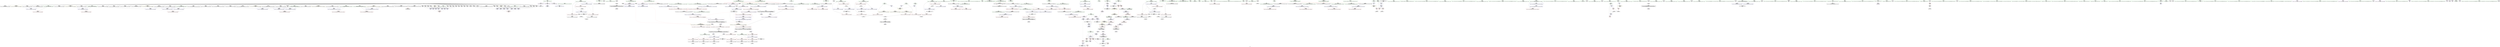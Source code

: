 digraph "SVFG" {
	label="SVFG";

	Node0x56232531e0f0 [shape=record,color=grey,label="{NodeID: 0\nNullPtr}"];
	Node0x56232531e0f0 -> Node0x56232533c7c0[style=solid];
	Node0x56232531e0f0 -> Node0x56232533c8c0[style=solid];
	Node0x56232531e0f0 -> Node0x56232533c990[style=solid];
	Node0x56232531e0f0 -> Node0x56232533ca60[style=solid];
	Node0x56232531e0f0 -> Node0x56232533cb30[style=solid];
	Node0x56232531e0f0 -> Node0x56232533cc00[style=solid];
	Node0x56232531e0f0 -> Node0x56232533ccd0[style=solid];
	Node0x56232531e0f0 -> Node0x56232533cda0[style=solid];
	Node0x56232531e0f0 -> Node0x56232533ce70[style=solid];
	Node0x56232531e0f0 -> Node0x56232533cf40[style=solid];
	Node0x56232531e0f0 -> Node0x56232533d010[style=solid];
	Node0x56232531e0f0 -> Node0x56232533d0e0[style=solid];
	Node0x56232531e0f0 -> Node0x56232533d1b0[style=solid];
	Node0x56232531e0f0 -> Node0x56232533d280[style=solid];
	Node0x56232531e0f0 -> Node0x56232533d350[style=solid];
	Node0x56232531e0f0 -> Node0x56232533d420[style=solid];
	Node0x56232531e0f0 -> Node0x56232533d4f0[style=solid];
	Node0x56232531e0f0 -> Node0x56232533d5c0[style=solid];
	Node0x56232531e0f0 -> Node0x56232533d690[style=solid];
	Node0x56232531e0f0 -> Node0x56232533d760[style=solid];
	Node0x56232531e0f0 -> Node0x56232533d830[style=solid];
	Node0x56232531e0f0 -> Node0x56232533d900[style=solid];
	Node0x56232531e0f0 -> Node0x56232533d9d0[style=solid];
	Node0x56232531e0f0 -> Node0x56232533daa0[style=solid];
	Node0x56232531e0f0 -> Node0x56232533db70[style=solid];
	Node0x56232531e0f0 -> Node0x56232533dc40[style=solid];
	Node0x56232531e0f0 -> Node0x56232533dd10[style=solid];
	Node0x56232531e0f0 -> Node0x56232533dde0[style=solid];
	Node0x56232531e0f0 -> Node0x56232533deb0[style=solid];
	Node0x56232531e0f0 -> Node0x56232533df80[style=solid];
	Node0x56232531e0f0 -> Node0x56232533e050[style=solid];
	Node0x56232531e0f0 -> Node0x56232533e120[style=solid];
	Node0x56232531e0f0 -> Node0x56232533e1f0[style=solid];
	Node0x56232531e0f0 -> Node0x56232533e2c0[style=solid];
	Node0x56232531e0f0 -> Node0x56232533e390[style=solid];
	Node0x56232531e0f0 -> Node0x56232533e460[style=solid];
	Node0x56232531e0f0 -> Node0x56232533e530[style=solid];
	Node0x56232531e0f0 -> Node0x56232533e600[style=solid];
	Node0x56232531e0f0 -> Node0x56232533e6d0[style=solid];
	Node0x56232531e0f0 -> Node0x56232533e7a0[style=solid];
	Node0x56232531e0f0 -> Node0x56232533e870[style=solid];
	Node0x56232531e0f0 -> Node0x56232533e940[style=solid];
	Node0x56232531e0f0 -> Node0x56232533ea10[style=solid];
	Node0x56232531e0f0 -> Node0x56232533eae0[style=solid];
	Node0x56232531e0f0 -> Node0x56232533ebb0[style=solid];
	Node0x56232531e0f0 -> Node0x56232533ec80[style=solid];
	Node0x56232531e0f0 -> Node0x56232533ed50[style=solid];
	Node0x56232531e0f0 -> Node0x56232533ee20[style=solid];
	Node0x56232531e0f0 -> Node0x56232533eef0[style=solid];
	Node0x56232531e0f0 -> Node0x5623253482e0[style=solid];
	Node0x562325345820 [shape=record,color=red,label="{NodeID: 277\n343\<--304\n\<--i\n_Z7reorderNSt7__cxx1112basic_stringIcSt11char_traitsIcESaIcEEE\n}"];
	Node0x562325345820 -> Node0x5623253398d0[style=solid];
	Node0x562325336320 [shape=record,color=green,label="{NodeID: 111\n547\<--548\nref.tmp15\<--ref.tmp15_field_insensitive\nmain\n|{<s0>67}}"];
	Node0x562325336320:s0 -> Node0x5623253af560[style=solid,color=red];
	Node0x5623253b6990 [shape=record,color=black,label="{NodeID: 886\n132 = PHI()\n}"];
	Node0x56232533f5a0 [shape=record,color=blue,label="{NodeID: 388\n527\<--643\nexn.slot\<--\nmain\n}"];
	Node0x56232533f5a0 -> Node0x5623253466c0[style=dashed];
	Node0x56232533a940 [shape=record,color=purple,label="{NodeID: 222\n856\<--33\nllvm.global_ctors_1\<--llvm.global_ctors\nGlob }"];
	Node0x56232533a940 -> Node0x5623253481e0[style=solid];
	Node0x562325336dc0 [shape=record,color=green,label="{NodeID: 56\n198\<--199\n__gxx_personality_v0\<--__gxx_personality_v0_field_insensitive\n}"];
	Node0x56232535ec50 [shape=record,color=grey,label="{NodeID: 665\n467 = cmp(464, 9, )\n}"];
	Node0x56232535ec50 -> Node0x562325339b40[style=solid];
	Node0x562325348720 [shape=record,color=blue,label="{NodeID: 333\n73\<--105\nc\<--\n_Z4succNSt7__cxx1112basic_stringIcSt11char_traitsIcESaIcEEE\n}"];
	Node0x562325348720 -> Node0x562325344230[style=dashed];
	Node0x562325348720 -> Node0x562325344300[style=dashed];
	Node0x562325348720 -> Node0x5623253443d0[style=dashed];
	Node0x562325348720 -> Node0x56232537dd80[style=dashed];
	Node0x56232533dde0 [shape=record,color=black,label="{NodeID: 167\n642\<--3\n\<--dummyVal\nmain\n}"];
	Node0x5623253073f0 [shape=record,color=green,label="{NodeID: 1\n7\<--1\n__dso_handle\<--dummyObj\nGlob }"];
	Node0x5623253458f0 [shape=record,color=red,label="{NodeID: 278\n353\<--304\n\<--i\n_Z7reorderNSt7__cxx1112basic_stringIcSt11char_traitsIcESaIcEEE\n}"];
	Node0x5623253458f0 -> Node0x562325342c90[style=solid];
	Node0x5623253363f0 [shape=record,color=green,label="{NodeID: 112\n549\<--550\nagg.tmp\<--agg.tmp_field_insensitive\nmain\n|{<s0>67}}"];
	Node0x5623253363f0:s0 -> Node0x5623253af270[style=solid,color=red];
	Node0x5623253b6a60 [shape=record,color=black,label="{NodeID: 887\n140 = PHI()\n}"];
	Node0x56232533f670 [shape=record,color=blue,label="{NodeID: 389\n529\<--645\nehselector.slot\<--\nmain\n}"];
	Node0x56232533f670 -> Node0x562325346790[style=dashed];
	Node0x56232533aa40 [shape=record,color=purple,label="{NodeID: 223\n857\<--33\nllvm.global_ctors_2\<--llvm.global_ctors\nGlob }"];
	Node0x56232533aa40 -> Node0x5623253482e0[style=solid];
	Node0x562325336ec0 [shape=record,color=green,label="{NodeID: 57\n204\<--205\nthis.addr\<--this.addr_field_insensitive\n_ZN9__gnu_cxx17__normal_iteratorIPcNSt7__cxx1112basic_stringIcSt11char_traitsIcESaIcEEEEppEv\n}"];
	Node0x562325336ec0 -> Node0x562325344bf0[style=solid];
	Node0x562325336ec0 -> Node0x562325348cd0[style=solid];
	Node0x56232535edd0 [shape=record,color=grey,label="{NodeID: 666\n291 = cmp(289, 290, )\n}"];
	Node0x56232535edd0 -> Node0x5623253426b0[style=solid];
	Node0x5623253487f0 [shape=record,color=blue,label="{NodeID: 334\n75\<--118\nexn.slot\<--\n_Z4succNSt7__cxx1112basic_stringIcSt11char_traitsIcESaIcEEE\n}"];
	Node0x5623253487f0 -> Node0x5623253444a0[style=dashed];
	Node0x56232533deb0 [shape=record,color=black,label="{NodeID: 168\n643\<--3\n\<--dummyVal\nmain\n}"];
	Node0x56232533deb0 -> Node0x56232533f5a0[style=solid];
	Node0x5623253248f0 [shape=record,color=green,label="{NodeID: 2\n9\<--1\n\<--dummyObj\nCan only get source location for instruction, argument, global var or function.}"];
	Node0x5623253459c0 [shape=record,color=red,label="{NodeID: 279\n431\<--306\nexn\<--exn.slot\n_Z7reorderNSt7__cxx1112basic_stringIcSt11char_traitsIcESaIcEEE\n}"];
	Node0x5623253364c0 [shape=record,color=green,label="{NodeID: 113\n551\<--552\nagg.tmp21\<--agg.tmp21_field_insensitive\nmain\n|{<s0>74}}"];
	Node0x5623253364c0:s0 -> Node0x5623253ba2c0[style=solid,color=red];
	Node0x5623253b6b30 [shape=record,color=black,label="{NodeID: 888\n145 = PHI(202, )\n}"];
	Node0x56232533f740 [shape=record,color=blue,label="{NodeID: 390\n527\<--649\nexn.slot\<--\nmain\n}"];
	Node0x56232533f740 -> Node0x5623253466c0[style=dashed];
	Node0x56232533ab40 [shape=record,color=purple,label="{NodeID: 224\n89\<--69\ncoerce.dive\<--__begin1\n_Z4succNSt7__cxx1112basic_stringIcSt11char_traitsIcESaIcEEE\n}"];
	Node0x56232533ab40 -> Node0x562325348580[style=solid];
	Node0x562325336f90 [shape=record,color=green,label="{NodeID: 58\n215\<--216\n_Z4isokNSt7__cxx1112basic_stringIcSt11char_traitsIcESaIcEEE\<--_Z4isokNSt7__cxx1112basic_stringIcSt11char_traitsIcESaIcEEE_field_insensitive\n}"];
	Node0x5623253488c0 [shape=record,color=blue,label="{NodeID: 335\n77\<--120\nehselector.slot\<--\n_Z4succNSt7__cxx1112basic_stringIcSt11char_traitsIcESaIcEEE\n}"];
	Node0x5623253488c0 -> Node0x562325344570[style=dashed];
	Node0x56232533df80 [shape=record,color=black,label="{NodeID: 169\n645\<--3\n\<--dummyVal\nmain\n}"];
	Node0x56232533df80 -> Node0x56232533f670[style=solid];
	Node0x562325324bf0 [shape=record,color=green,label="{NodeID: 3\n19\<--1\n.str\<--dummyObj\nGlob }"];
	Node0x562325345a90 [shape=record,color=red,label="{NodeID: 280\n432\<--308\nsel\<--ehselector.slot\n_Z7reorderNSt7__cxx1112basic_stringIcSt11char_traitsIcESaIcEEE\n}"];
	Node0x562325336590 [shape=record,color=green,label="{NodeID: 114\n553\<--554\ncand\<--cand_field_insensitive\nmain\n|{<s0>77|<s1>84}}"];
	Node0x562325336590:s0 -> Node0x5623253b9110[style=solid,color=red];
	Node0x562325336590:s1 -> Node0x5623253b8dc0[style=solid,color=red];
	Node0x5623253b6c70 [shape=record,color=black,label="{NodeID: 889\n238 = PHI()\n}"];
	Node0x5623253b6c70 -> Node0x5623253491b0[style=solid];
	Node0x56232533f810 [shape=record,color=blue,label="{NodeID: 391\n529\<--651\nehselector.slot\<--\nmain\n}"];
	Node0x56232533f810 -> Node0x562325346790[style=dashed];
	Node0x56232533ac10 [shape=record,color=purple,label="{NodeID: 225\n95\<--71\ncoerce.dive2\<--__end1\n_Z4succNSt7__cxx1112basic_stringIcSt11char_traitsIcESaIcEEE\n}"];
	Node0x56232533ac10 -> Node0x562325348650[style=solid];
	Node0x562325337090 [shape=record,color=green,label="{NodeID: 59\n219\<--220\nnr\<--nr_field_insensitive\n_Z4isokNSt7__cxx1112basic_stringIcSt11char_traitsIcESaIcEEE\n}"];
	Node0x562325337090 -> Node0x562325344d90[style=solid];
	Node0x562325337090 -> Node0x562325344e60[style=solid];
	Node0x562325337090 -> Node0x562325348e70[style=solid];
	Node0x562325337090 -> Node0x5623253494f0[style=solid];
	Node0x562325348990 [shape=record,color=blue,label="{NodeID: 336\n65\<--150\nnrvo\<--\n_Z4succNSt7__cxx1112basic_stringIcSt11char_traitsIcESaIcEEE\n}"];
	Node0x562325348990 -> Node0x562325343fc0[style=dashed];
	Node0x56232533e050 [shape=record,color=black,label="{NodeID: 170\n648\<--3\n\<--dummyVal\nmain\n}"];
	Node0x562325324c80 [shape=record,color=green,label="{NodeID: 4\n21\<--1\n.str.1\<--dummyObj\nGlob }"];
	Node0x562325378730 [shape=record,color=yellow,style=double,label="{NodeID: 779\n97V_1 = ENCHI(MR_97V_0)\npts\{5340000 \}\nFun[_ZNKSt16initializer_listIcE3endEv]|{<s0>93}}"];
	Node0x562325378730:s0 -> Node0x562325378bf0[style=dashed,color=red];
	Node0x562325345b60 [shape=record,color=red,label="{NodeID: 281\n365\<--310\n\<--i6\n_Z7reorderNSt7__cxx1112basic_stringIcSt11char_traitsIcESaIcEEE\n}"];
	Node0x562325345b60 -> Node0x5623253399a0[style=solid];
	Node0x56232533b0d0 [shape=record,color=green,label="{NodeID: 115\n555\<--556\nagg.tmp26\<--agg.tmp26_field_insensitive\nmain\n|{<s0>77}}"];
	Node0x56232533b0d0:s0 -> Node0x5623253b9480[style=solid,color=red];
	Node0x5623253b6d70 [shape=record,color=black,label="{NodeID: 890\n242 = PHI()\n}"];
	Node0x5623253b6d70 -> Node0x562325349280[style=solid];
	Node0x56232533f8e0 [shape=record,color=blue,label="{NodeID: 392\n527\<--674\nexn.slot\<--\nmain\n}"];
	Node0x56232533f8e0 -> Node0x5623253466c0[style=dashed];
	Node0x56232533ace0 [shape=record,color=purple,label="{NodeID: 226\n192\<--191\n_M_current\<--this1\n_ZNK9__gnu_cxx17__normal_iteratorIPcNSt7__cxx1112basic_stringIcSt11char_traitsIcESaIcEEEEdeEv\n}"];
	Node0x56232533ace0 -> Node0x562325344b20[style=solid];
	Node0x562325337160 [shape=record,color=green,label="{NodeID: 60\n221\<--222\nnp\<--np_field_insensitive\n_Z4isokNSt7__cxx1112basic_stringIcSt11char_traitsIcESaIcEEE\n}"];
	Node0x562325337160 -> Node0x562325344f30[style=solid];
	Node0x562325337160 -> Node0x562325345000[style=solid];
	Node0x562325337160 -> Node0x562325348f40[style=solid];
	Node0x562325337160 -> Node0x5623253495c0[style=solid];
	Node0x562325374970 [shape=record,color=black,label="{NodeID: 669\nMR_85V_2 = PHI(MR_85V_3, MR_85V_1, )\npts\{532 \}\n}"];
	Node0x562325374970 -> Node0x56232534ad50[style=dashed];
	Node0x562325348a60 [shape=record,color=blue,label="{NodeID: 337\n170\<--168\n__lhs.addr\<--__lhs\n_ZN9__gnu_cxxneIPcNSt7__cxx1112basic_stringIcSt11char_traitsIcESaIcEEEEEbRKNS_17__normal_iteratorIT_T0_EESD_\n}"];
	Node0x562325348a60 -> Node0x562325344710[style=dashed];
	Node0x56232533e120 [shape=record,color=black,label="{NodeID: 171\n649\<--3\n\<--dummyVal\nmain\n}"];
	Node0x56232533e120 -> Node0x56232533f740[style=solid];
	Node0x562325324d40 [shape=record,color=green,label="{NodeID: 5\n23\<--1\n.str.2\<--dummyObj\nGlob }"];
	Node0x562325345c30 [shape=record,color=red,label="{NodeID: 282\n371\<--310\n\<--i6\n_Z7reorderNSt7__cxx1112basic_stringIcSt11char_traitsIcESaIcEEE\n}"];
	Node0x562325345c30 -> Node0x562325339a70[style=solid];
	Node0x56232533b1a0 [shape=record,color=green,label="{NodeID: 116\n560\<--561\nscanf\<--scanf_field_insensitive\n}"];
	Node0x5623253b6e70 [shape=record,color=black,label="{NodeID: 891\n246 = PHI(167, )\n}"];
	Node0x562325386760 [shape=record,color=yellow,style=double,label="{NodeID: 725\n8V_1 = ENCHI(MR_8V_0)\npts\{76 \}\nFun[_Z4succNSt7__cxx1112basic_stringIcSt11char_traitsIcESaIcEEE]}"];
	Node0x562325386760 -> Node0x5623253487f0[style=dashed];
	Node0x56232533f9b0 [shape=record,color=blue,label="{NodeID: 393\n529\<--676\nehselector.slot\<--\nmain\n}"];
	Node0x56232533f9b0 -> Node0x562325346790[style=dashed];
	Node0x56232533adb0 [shape=record,color=purple,label="{NodeID: 227\n208\<--207\n_M_current\<--this1\n_ZN9__gnu_cxx17__normal_iteratorIPcNSt7__cxx1112basic_stringIcSt11char_traitsIcESaIcEEEEppEv\n}"];
	Node0x56232533adb0 -> Node0x562325344cc0[style=solid];
	Node0x56232533adb0 -> Node0x562325348da0[style=solid];
	Node0x562325337230 [shape=record,color=green,label="{NodeID: 61\n223\<--224\nns\<--ns_field_insensitive\n_Z4isokNSt7__cxx1112basic_stringIcSt11char_traitsIcESaIcEEE\n}"];
	Node0x562325337230 -> Node0x5623253450d0[style=solid];
	Node0x562325337230 -> Node0x5623253451a0[style=solid];
	Node0x562325337230 -> Node0x562325349010[style=solid];
	Node0x562325337230 -> Node0x562325349420[style=solid];
	Node0x562325374e70 [shape=record,color=black,label="{NodeID: 670\nMR_87V_2 = PHI(MR_87V_5, MR_87V_1, )\npts\{536 \}\n}"];
	Node0x562325374e70 -> Node0x56232534a940[style=dashed];
	Node0x562325348b30 [shape=record,color=blue,label="{NodeID: 338\n172\<--169\n__rhs.addr\<--__rhs\n_ZN9__gnu_cxxneIPcNSt7__cxx1112basic_stringIcSt11char_traitsIcESaIcEEEEEbRKNS_17__normal_iteratorIT_T0_EESD_\n}"];
	Node0x562325348b30 -> Node0x5623253447e0[style=dashed];
	Node0x56232533e1f0 [shape=record,color=black,label="{NodeID: 172\n651\<--3\n\<--dummyVal\nmain\n}"];
	Node0x56232533e1f0 -> Node0x56232533f810[style=solid];
	Node0x562325332ff0 [shape=record,color=green,label="{NodeID: 6\n25\<--1\n.str.3\<--dummyObj\nGlob }"];
	Node0x562325378920 [shape=record,color=yellow,style=double,label="{NodeID: 781\n99V_1 = ENCHI(MR_99V_0)\npts\{5340001 \}\nFun[_ZNKSt16initializer_listIcE3endEv]|{<s0>94}}"];
	Node0x562325378920:s0 -> Node0x56232534b0c0[style=dashed,color=red];
	Node0x562325345d00 [shape=record,color=red,label="{NodeID: 283\n380\<--310\n\<--i6\n_Z7reorderNSt7__cxx1112basic_stringIcSt11char_traitsIcESaIcEEE\n}"];
	Node0x562325345d00 -> Node0x562325343110[style=solid];
	Node0x56232533b270 [shape=record,color=green,label="{NodeID: 117\n573\<--574\n_ZNSaIcEC1Ev\<--_ZNSaIcEC1Ev_field_insensitive\n}"];
	Node0x5623253b6fb0 [shape=record,color=black,label="{NodeID: 892\n248 = PHI(186, )\n}"];
	Node0x5623253b6fb0 -> Node0x562325345680[style=solid];
	Node0x562325386840 [shape=record,color=yellow,style=double,label="{NodeID: 726\n10V_1 = ENCHI(MR_10V_0)\npts\{78 \}\nFun[_Z4succNSt7__cxx1112basic_stringIcSt11char_traitsIcESaIcEEE]}"];
	Node0x562325386840 -> Node0x5623253488c0[style=dashed];
	Node0x56232533fa80 [shape=record,color=blue,label="{NodeID: 394\n527\<--681\nexn.slot\<--\nmain\n}"];
	Node0x56232533fa80 -> Node0x5623253466c0[style=dashed];
	Node0x56232533ae80 [shape=record,color=purple,label="{NodeID: 228\n210\<--209\nincdec.ptr\<--\n_ZN9__gnu_cxx17__normal_iteratorIPcNSt7__cxx1112basic_stringIcSt11char_traitsIcESaIcEEEEppEv\n}"];
	Node0x56232533ae80 -> Node0x562325348da0[style=solid];
	Node0x562325337300 [shape=record,color=green,label="{NodeID: 62\n225\<--226\n__range1\<--__range1_field_insensitive\n_Z4isokNSt7__cxx1112basic_stringIcSt11char_traitsIcESaIcEEE\n}"];
	Node0x562325337300 -> Node0x562325345270[style=solid];
	Node0x562325337300 -> Node0x562325345340[style=solid];
	Node0x562325337300 -> Node0x5623253490e0[style=solid];
	Node0x562325375370 [shape=record,color=black,label="{NodeID: 671\nMR_89V_2 = PHI(MR_89V_4, MR_89V_1, )\npts\{538 \}\n}"];
	Node0x562325375370 -> Node0x56232534ae20[style=dashed];
	Node0x562325348c00 [shape=record,color=blue,label="{NodeID: 339\n188\<--187\nthis.addr\<--this\n_ZNK9__gnu_cxx17__normal_iteratorIPcNSt7__cxx1112basic_stringIcSt11char_traitsIcESaIcEEEEdeEv\n}"];
	Node0x562325348c00 -> Node0x562325344a50[style=dashed];
	Node0x56232533e2c0 [shape=record,color=black,label="{NodeID: 173\n673\<--3\n\<--dummyVal\nmain\n}"];
	Node0x562325333080 [shape=record,color=green,label="{NodeID: 7\n27\<--1\n.str.4\<--dummyObj\nGlob }"];
	Node0x562325345dd0 [shape=record,color=red,label="{NodeID: 284\n348\<--345\n\<--call4\n_Z7reorderNSt7__cxx1112basic_stringIcSt11char_traitsIcESaIcEEE\n}"];
	Node0x56232533b370 [shape=record,color=green,label="{NodeID: 118\n577\<--578\n_ZNSt7__cxx1112basic_stringIcSt11char_traitsIcESaIcEEC1EPKcRKS3_\<--_ZNSt7__cxx1112basic_stringIcSt11char_traitsIcESaIcEEC1EPKcRKS3__field_insensitive\n}"];
	Node0x5623253b7180 [shape=record,color=black,label="{NodeID: 893\n279 = PHI(202, )\n}"];
	Node0x56232533fb50 [shape=record,color=blue,label="{NodeID: 395\n529\<--683\nehselector.slot\<--\nmain\n}"];
	Node0x56232533fb50 -> Node0x562325346790[style=dashed];
	Node0x56232533af50 [shape=record,color=purple,label="{NodeID: 229\n239\<--227\ncoerce.dive\<--__begin1\n_Z4isokNSt7__cxx1112basic_stringIcSt11char_traitsIcESaIcEEE\n}"];
	Node0x56232533af50 -> Node0x5623253491b0[style=solid];
	Node0x5623253373d0 [shape=record,color=green,label="{NodeID: 63\n227\<--228\n__begin1\<--__begin1_field_insensitive\n_Z4isokNSt7__cxx1112basic_stringIcSt11char_traitsIcESaIcEEE\n|{|<s1>18|<s2>19|<s3>20}}"];
	Node0x5623253373d0 -> Node0x56232533af50[style=solid];
	Node0x5623253373d0:s1 -> Node0x5623253b99d0[style=solid,color=red];
	Node0x5623253373d0:s2 -> Node0x5623253b9c70[style=solid,color=red];
	Node0x5623253373d0:s3 -> Node0x5623253b9880[style=solid,color=red];
	Node0x562325375870 [shape=record,color=black,label="{NodeID: 672\nMR_91V_2 = PHI(MR_91V_3, MR_91V_1, )\npts\{540 \}\n}"];
	Node0x562325375870 -> Node0x56232534aef0[style=dashed];
	Node0x562325348cd0 [shape=record,color=blue,label="{NodeID: 340\n204\<--203\nthis.addr\<--this\n_ZN9__gnu_cxx17__normal_iteratorIPcNSt7__cxx1112basic_stringIcSt11char_traitsIcESaIcEEEEppEv\n}"];
	Node0x562325348cd0 -> Node0x562325344bf0[style=dashed];
	Node0x56232533e390 [shape=record,color=black,label="{NodeID: 174\n674\<--3\n\<--dummyVal\nmain\n}"];
	Node0x56232533e390 -> Node0x56232533f8e0[style=solid];
	Node0x562325333110 [shape=record,color=green,label="{NodeID: 8\n29\<--1\n.str.5\<--dummyObj\nGlob }"];
	Node0x562325345ea0 [shape=record,color=red,label="{NodeID: 285\n377\<--376\n\<--call17\n_Z7reorderNSt7__cxx1112basic_stringIcSt11char_traitsIcESaIcEEE\n}"];
	Node0x56232533b470 [shape=record,color=green,label="{NodeID: 119\n580\<--581\n_ZNSaIcED1Ev\<--_ZNSaIcED1Ev_field_insensitive\n}"];
	Node0x5623253b7290 [shape=record,color=black,label="{NodeID: 894\n322 = PHI()\n}"];
	Node0x5623253b7290 -> Node0x56232535d750[style=solid];
	Node0x56232533fc20 [shape=record,color=blue,label="{NodeID: 396\n527\<--688\nexn.slot\<--\nmain\n}"];
	Node0x56232533fc20 -> Node0x5623253466c0[style=dashed];
	Node0x56232533b020 [shape=record,color=purple,label="{NodeID: 230\n243\<--229\ncoerce.dive2\<--__end1\n_Z4isokNSt7__cxx1112basic_stringIcSt11char_traitsIcESaIcEEE\n}"];
	Node0x56232533b020 -> Node0x562325349280[style=solid];
	Node0x5623253374a0 [shape=record,color=green,label="{NodeID: 64\n229\<--230\n__end1\<--__end1_field_insensitive\n_Z4isokNSt7__cxx1112basic_stringIcSt11char_traitsIcESaIcEEE\n|{|<s1>18}}"];
	Node0x5623253374a0 -> Node0x56232533b020[style=solid];
	Node0x5623253374a0:s1 -> Node0x5623253b9b20[style=solid,color=red];
	Node0x562325375d70 [shape=record,color=black,label="{NodeID: 673\nMR_93V_2 = PHI(MR_93V_3, MR_93V_1, )\npts\{542 \}\n}"];
	Node0x562325375d70 -> Node0x56232534afc0[style=dashed];
	Node0x562325375d70 -> Node0x562325375d70[style=dashed];
	Node0x562325348da0 [shape=record,color=blue,label="{NodeID: 341\n208\<--210\n_M_current\<--incdec.ptr\n_ZN9__gnu_cxx17__normal_iteratorIPcNSt7__cxx1112basic_stringIcSt11char_traitsIcESaIcEEEEppEv\n|{<s0>12|<s1>20}}"];
	Node0x562325348da0:s0 -> Node0x56232537e280[style=dashed,color=blue];
	Node0x562325348da0:s1 -> Node0x562325383c80[style=dashed,color=blue];
	Node0x56232533e460 [shape=record,color=black,label="{NodeID: 175\n676\<--3\n\<--dummyVal\nmain\n}"];
	Node0x56232533e460 -> Node0x56232533f9b0[style=solid];
	Node0x5623253331a0 [shape=record,color=green,label="{NodeID: 9\n31\<--1\n.str.6\<--dummyObj\nGlob }"];
	Node0x562325378bf0 [shape=record,color=yellow,style=double,label="{NodeID: 784\n97V_1 = ENCHI(MR_97V_0)\npts\{5340000 \}\nFun[_ZNKSt16initializer_listIcE5beginEv]}"];
	Node0x562325378bf0 -> Node0x562325347220[style=dashed];
	Node0x562325345f70 [shape=record,color=red,label="{NodeID: 286\n462\<--456\n\<--__lhs.addr\n_ZStgtIcSt11char_traitsIcESaIcEEbRKNSt7__cxx1112basic_stringIT_T0_T1_EESA_\n}"];
	Node0x56232533b570 [shape=record,color=green,label="{NodeID: 120\n600\<--601\n_ZNKSt16initializer_listIcE5beginEv\<--_ZNKSt16initializer_listIcE5beginEv_field_insensitive\n}"];
	Node0x5623253b7360 [shape=record,color=black,label="{NodeID: 895\n338 = PHI()\n}"];
	Node0x5623253b7360 -> Node0x562325342e10[style=solid];
	Node0x56232533fcf0 [shape=record,color=blue,label="{NodeID: 397\n529\<--690\nehselector.slot\<--\nmain\n}"];
	Node0x56232533fcf0 -> Node0x562325346790[style=dashed];
	Node0x5623253432c0 [shape=record,color=purple,label="{NodeID: 231\n591\<--533\n_M_array\<--ref.tmp2\nmain\n}"];
	Node0x5623253432c0 -> Node0x56232534abb0[style=solid];
	Node0x562325337570 [shape=record,color=green,label="{NodeID: 65\n231\<--232\nc\<--c_field_insensitive\n_Z4isokNSt7__cxx1112basic_stringIcSt11char_traitsIcESaIcEEE\n}"];
	Node0x562325337570 -> Node0x562325345410[style=solid];
	Node0x562325337570 -> Node0x5623253454e0[style=solid];
	Node0x562325337570 -> Node0x5623253455b0[style=solid];
	Node0x562325337570 -> Node0x562325349350[style=solid];
	Node0x562325376270 [shape=record,color=black,label="{NodeID: 674\nMR_95V_2 = PHI(MR_95V_3, MR_95V_1, )\npts\{546 \}\n}"];
	Node0x562325376270 -> Node0x56232533f260[style=dashed];
	Node0x562325376270 -> Node0x562325376270[style=dashed];
	Node0x562325348e70 [shape=record,color=blue,label="{NodeID: 342\n219\<--9\nnr\<--\n_Z4isokNSt7__cxx1112basic_stringIcSt11char_traitsIcESaIcEEE\n}"];
	Node0x562325348e70 -> Node0x562325382880[style=dashed];
	Node0x56232533e530 [shape=record,color=black,label="{NodeID: 176\n680\<--3\n\<--dummyVal\nmain\n}"];
	Node0x562325333230 [shape=record,color=green,label="{NodeID: 10\n34\<--1\n\<--dummyObj\nCan only get source location for instruction, argument, global var or function.}"];
	Node0x562325346040 [shape=record,color=red,label="{NodeID: 287\n463\<--458\n\<--__rhs.addr\n_ZStgtIcSt11char_traitsIcESaIcEEbRKNSt7__cxx1112basic_stringIT_T0_T1_EESA_\n}"];
	Node0x56232533b670 [shape=record,color=green,label="{NodeID: 121\n605\<--606\n_ZNKSt16initializer_listIcE3endEv\<--_ZNKSt16initializer_listIcE3endEv_field_insensitive\n}"];
	Node0x5623253b7430 [shape=record,color=black,label="{NodeID: 896\n345 = PHI()\n}"];
	Node0x5623253b7430 -> Node0x562325345dd0[style=solid];
	Node0x56232533fdc0 [shape=record,color=blue,label="{NodeID: 398\n537\<--704\n__begin2\<--incdec.ptr\nmain\n}"];
	Node0x56232533fdc0 -> Node0x562325346a00[style=dashed];
	Node0x56232533fdc0 -> Node0x562325346ad0[style=dashed];
	Node0x56232533fdc0 -> Node0x562325346ba0[style=dashed];
	Node0x56232533fdc0 -> Node0x56232533fdc0[style=dashed];
	Node0x56232533fdc0 -> Node0x562325375370[style=dashed];
	Node0x562325343390 [shape=record,color=purple,label="{NodeID: 232\n594\<--533\n_M_len\<--ref.tmp2\nmain\n}"];
	Node0x562325343390 -> Node0x56232534ac80[style=solid];
	Node0x562325337640 [shape=record,color=green,label="{NodeID: 66\n295\<--296\n_Z7reorderNSt7__cxx1112basic_stringIcSt11char_traitsIcESaIcEEE\<--_Z7reorderNSt7__cxx1112basic_stringIcSt11char_traitsIcESaIcEEE_field_insensitive\n}"];
	Node0x562325376770 [shape=record,color=black,label="{NodeID: 675\nMR_97V_2 = PHI(MR_97V_3, MR_97V_1, )\npts\{5340000 \}\n}"];
	Node0x562325376770 -> Node0x56232534abb0[style=dashed];
	Node0x562325348f40 [shape=record,color=blue,label="{NodeID: 343\n221\<--9\nnp\<--\n_Z4isokNSt7__cxx1112basic_stringIcSt11char_traitsIcESaIcEEE\n}"];
	Node0x562325348f40 -> Node0x562325382d80[style=dashed];
	Node0x56232533e600 [shape=record,color=black,label="{NodeID: 177\n681\<--3\n\<--dummyVal\nmain\n}"];
	Node0x56232533e600 -> Node0x56232533fa80[style=solid];
	Node0x5623253332c0 [shape=record,color=green,label="{NodeID: 11\n80\<--1\n\<--dummyObj\nCan only get source location for instruction, argument, global var or function.}"];
	Node0x562325346110 [shape=record,color=red,label="{NodeID: 288\n492\<--479\n\<--__lhs.addr\n_ZStplIcSt11char_traitsIcESaIcEENSt7__cxx1112basic_stringIT_T0_T1_EERKS8_SA_\n}"];
	Node0x56232533b770 [shape=record,color=green,label="{NodeID: 122\n670\<--671\n_ZNSt7__cxx1112basic_stringIcSt11char_traitsIcESaIcEEaSERKS4_\<--_ZNSt7__cxx1112basic_stringIcSt11char_traitsIcESaIcEEaSERKS4__field_insensitive\n}"];
	Node0x5623253b7530 [shape=record,color=black,label="{NodeID: 897\n367 = PHI()\n}"];
	Node0x5623253b7530 -> Node0x56232535ccd0[style=solid];
	Node0x56232533fe90 [shape=record,color=blue,label="{NodeID: 399\n527\<--720\nexn.slot\<--\nmain\n}"];
	Node0x56232533fe90 -> Node0x5623253466c0[style=dashed];
	Node0x562325343460 [shape=record,color=purple,label="{NodeID: 233\n582\<--535\narrayinit.begin\<--ref.tmp3\nmain\n}"];
	Node0x562325343460 -> Node0x56232534a940[style=solid];
	Node0x562325337740 [shape=record,color=green,label="{NodeID: 67\n300\<--301\ntop\<--top_field_insensitive\n_Z7reorderNSt7__cxx1112basic_stringIcSt11char_traitsIcESaIcEEE\n|{<s0>42|<s1>43|<s2>46}}"];
	Node0x562325337740:s0 -> Node0x5623253b3b20[style=solid,color=red];
	Node0x562325337740:s1 -> Node0x5623253ba060[style=solid,color=red];
	Node0x562325337740:s2 -> Node0x5623253b9f10[style=solid,color=red];
	Node0x562325376c70 [shape=record,color=black,label="{NodeID: 676\nMR_99V_2 = PHI(MR_99V_3, MR_99V_1, )\npts\{5340001 \}\n}"];
	Node0x562325376c70 -> Node0x56232534ac80[style=dashed];
	Node0x562325349010 [shape=record,color=blue,label="{NodeID: 344\n223\<--9\nns\<--\n_Z4isokNSt7__cxx1112basic_stringIcSt11char_traitsIcESaIcEEE\n}"];
	Node0x562325349010 -> Node0x562325383280[style=dashed];
	Node0x56232533e6d0 [shape=record,color=black,label="{NodeID: 178\n683\<--3\n\<--dummyVal\nmain\n}"];
	Node0x56232533e6d0 -> Node0x56232533fb50[style=solid];
	Node0x562325333380 [shape=record,color=green,label="{NodeID: 12\n110\<--1\n\<--dummyObj\nCan only get source location for instruction, argument, global var or function.}"];
	Node0x5623253461e0 [shape=record,color=red,label="{NodeID: 289\n494\<--481\n\<--__rhs.addr\n_ZStplIcSt11char_traitsIcESaIcEENSt7__cxx1112basic_stringIT_T0_T1_EERKS8_SA_\n}"];
	Node0x56232533b870 [shape=record,color=green,label="{NodeID: 123\n695\<--696\n_ZSt3minINSt7__cxx1112basic_stringIcSt11char_traitsIcESaIcEEEERKT_S8_S8_\<--_ZSt3minINSt7__cxx1112basic_stringIcSt11char_traitsIcESaIcEEEERKT_S8_S8__field_insensitive\n}"];
	Node0x5623253b7630 [shape=record,color=black,label="{NodeID: 898\n373 = PHI()\n}"];
	Node0x5623253b7630 -> Node0x56232535cfd0[style=solid];
	Node0x56232533ff60 [shape=record,color=blue,label="{NodeID: 400\n529\<--722\nehselector.slot\<--\nmain\n}"];
	Node0x56232533ff60 -> Node0x562325346790[style=dashed];
	Node0x562325343530 [shape=record,color=purple,label="{NodeID: 234\n585\<--535\narrayinit.element\<--ref.tmp3\nmain\n}"];
	Node0x562325343530 -> Node0x56232534aa10[style=solid];
	Node0x562325337810 [shape=record,color=green,label="{NodeID: 68\n302\<--303\nend\<--end_field_insensitive\n_Z7reorderNSt7__cxx1112basic_stringIcSt11char_traitsIcESaIcEEE\n|{<s0>42|<s1>43|<s2>46}}"];
	Node0x562325337810:s0 -> Node0x5623253b3c30[style=solid,color=red];
	Node0x562325337810:s1 -> Node0x5623253b9f10[style=solid,color=red];
	Node0x562325337810:s2 -> Node0x5623253ba060[style=solid,color=red];
	Node0x5623253490e0 [shape=record,color=blue,label="{NodeID: 345\n225\<--218\n__range1\<--s\n_Z4isokNSt7__cxx1112basic_stringIcSt11char_traitsIcESaIcEEE\n}"];
	Node0x5623253490e0 -> Node0x562325345270[style=dashed];
	Node0x5623253490e0 -> Node0x562325345340[style=dashed];
	Node0x56232533e7a0 [shape=record,color=black,label="{NodeID: 179\n687\<--3\n\<--dummyVal\nmain\n}"];
	Node0x562325333480 [shape=record,color=green,label="{NodeID: 13\n129\<--1\n\<--dummyObj\nCan only get source location for instruction, argument, global var or function.}"];
	Node0x5623253462b0 [shape=record,color=red,label="{NodeID: 290\n499\<--483\nnrvo.val\<--nrvo\n_ZStplIcSt11char_traitsIcESaIcEENSt7__cxx1112basic_stringIT_T0_T1_EERKS8_SA_\n}"];
	Node0x56232533b970 [shape=record,color=green,label="{NodeID: 124\n711\<--712\n_ZNKSt7__cxx1112basic_stringIcSt11char_traitsIcESaIcEE5c_strEv\<--_ZNKSt7__cxx1112basic_stringIcSt11char_traitsIcESaIcEE5c_strEv_field_insensitive\n}"];
	Node0x5623253b7730 [shape=record,color=black,label="{NodeID: 899\n376 = PHI()\n}"];
	Node0x5623253b7730 -> Node0x562325345ea0[style=solid];
	Node0x562325340030 [shape=record,color=blue,label="{NodeID: 401\n746\<--745\nthis.addr\<--this\n_ZNKSt16initializer_listIcE5beginEv\n}"];
	Node0x562325340030 -> Node0x562325347150[style=dashed];
	Node0x562325343600 [shape=record,color=purple,label="{NodeID: 235\n588\<--535\narrayinit.element4\<--ref.tmp3\nmain\n}"];
	Node0x562325343600 -> Node0x56232534aae0[style=solid];
	Node0x5623253378e0 [shape=record,color=green,label="{NodeID: 69\n304\<--305\ni\<--i_field_insensitive\n_Z7reorderNSt7__cxx1112basic_stringIcSt11char_traitsIcESaIcEEE\n}"];
	Node0x5623253378e0 -> Node0x562325345750[style=solid];
	Node0x5623253378e0 -> Node0x562325345820[style=solid];
	Node0x5623253378e0 -> Node0x5623253458f0[style=solid];
	Node0x5623253378e0 -> Node0x562325349690[style=solid];
	Node0x5623253378e0 -> Node0x562325349760[style=solid];
	Node0x5623253491b0 [shape=record,color=blue,label="{NodeID: 346\n239\<--238\ncoerce.dive\<--call\n_Z4isokNSt7__cxx1112basic_stringIcSt11char_traitsIcESaIcEEE\n}"];
	Node0x5623253491b0 -> Node0x562325383c80[style=dashed];
	Node0x56232533e870 [shape=record,color=black,label="{NodeID: 180\n688\<--3\n\<--dummyVal\nmain\n}"];
	Node0x56232533e870 -> Node0x56232533fc20[style=solid];
	Node0x562325333580 [shape=record,color=green,label="{NodeID: 14\n137\<--1\n\<--dummyObj\nCan only get source location for instruction, argument, global var or function.}"];
	Node0x562325346380 [shape=record,color=red,label="{NodeID: 291\n511\<--485\nexn\<--exn.slot\n_ZStplIcSt11char_traitsIcESaIcEENSt7__cxx1112basic_stringIT_T0_T1_EERKS8_SA_\n}"];
	Node0x56232533ba70 [shape=record,color=green,label="{NodeID: 125\n715\<--716\nprintf\<--printf_field_insensitive\n}"];
	Node0x5623253b7830 [shape=record,color=black,label="{NodeID: 900\n388 = PHI()\n}"];
	Node0x562325340100 [shape=record,color=blue,label="{NodeID: 402\n755\<--754\nthis.addr\<--this\n_ZNKSt16initializer_listIcE3endEv\n}"];
	Node0x562325340100 -> Node0x5623253472f0[style=dashed];
	Node0x5623253436d0 [shape=record,color=purple,label="{NodeID: 236\n592\<--535\narraystart\<--ref.tmp3\nmain\n}"];
	Node0x5623253436d0 -> Node0x56232534abb0[style=solid];
	Node0x5623253379b0 [shape=record,color=green,label="{NodeID: 70\n306\<--307\nexn.slot\<--exn.slot_field_insensitive\n_Z7reorderNSt7__cxx1112basic_stringIcSt11char_traitsIcESaIcEEE\n}"];
	Node0x5623253379b0 -> Node0x5623253459c0[style=solid];
	Node0x5623253379b0 -> Node0x562325349830[style=solid];
	Node0x5623253379b0 -> Node0x562325349c40[style=solid];
	Node0x5623253379b0 -> Node0x562325349de0[style=solid];
	Node0x562325349280 [shape=record,color=blue,label="{NodeID: 347\n243\<--242\ncoerce.dive2\<--call1\n_Z4isokNSt7__cxx1112basic_stringIcSt11char_traitsIcESaIcEEE\n|{<s0>18}}"];
	Node0x562325349280:s0 -> Node0x5623253884b0[style=dashed,color=red];
	Node0x56232533e940 [shape=record,color=black,label="{NodeID: 181\n690\<--3\n\<--dummyVal\nmain\n}"];
	Node0x56232533e940 -> Node0x56232533fcf0[style=solid];
	Node0x562325333680 [shape=record,color=green,label="{NodeID: 15\n150\<--1\n\<--dummyObj\nCan only get source location for instruction, argument, global var or function.}"];
	Node0x562325346450 [shape=record,color=red,label="{NodeID: 292\n512\<--487\nsel\<--ehselector.slot\n_ZStplIcSt11char_traitsIcESaIcEENSt7__cxx1112basic_stringIT_T0_T1_EERKS8_SA_\n}"];
	Node0x56232533bb70 [shape=record,color=green,label="{NodeID: 126\n746\<--747\nthis.addr\<--this.addr_field_insensitive\n_ZNKSt16initializer_listIcE5beginEv\n}"];
	Node0x56232533bb70 -> Node0x562325347150[style=solid];
	Node0x56232533bb70 -> Node0x562325340030[style=solid];
	Node0x5623253b7900 [shape=record,color=black,label="{NodeID: 901\n395 = PHI()\n}"];
	Node0x5623253401d0 [shape=record,color=blue,label="{NodeID: 403\n773\<--769\n__a.addr\<--__a\n_ZSt3minINSt7__cxx1112basic_stringIcSt11char_traitsIcESaIcEEEERKT_S8_S8_\n}"];
	Node0x5623253401d0 -> Node0x562325347490[style=dashed];
	Node0x5623253401d0 -> Node0x562325347560[style=dashed];
	Node0x5623253437a0 [shape=record,color=purple,label="{NodeID: 237\n704\<--703\nincdec.ptr\<--\nmain\n}"];
	Node0x5623253437a0 -> Node0x56232533fdc0[style=solid];
	Node0x562325337a80 [shape=record,color=green,label="{NodeID: 71\n308\<--309\nehselector.slot\<--ehselector.slot_field_insensitive\n_Z7reorderNSt7__cxx1112basic_stringIcSt11char_traitsIcESaIcEEE\n}"];
	Node0x562325337a80 -> Node0x562325345a90[style=solid];
	Node0x562325337a80 -> Node0x562325349900[style=solid];
	Node0x562325337a80 -> Node0x562325349d10[style=solid];
	Node0x562325337a80 -> Node0x562325349eb0[style=solid];
	Node0x562325349350 [shape=record,color=blue,label="{NodeID: 348\n231\<--249\nc\<--\n_Z4isokNSt7__cxx1112basic_stringIcSt11char_traitsIcESaIcEEE\n}"];
	Node0x562325349350 -> Node0x562325345410[style=dashed];
	Node0x562325349350 -> Node0x5623253454e0[style=dashed];
	Node0x562325349350 -> Node0x5623253455b0[style=dashed];
	Node0x562325349350 -> Node0x562325383780[style=dashed];
	Node0x56232533ea10 [shape=record,color=black,label="{NodeID: 182\n719\<--3\n\<--dummyVal\nmain\n}"];
	Node0x562325333780 [shape=record,color=green,label="{NodeID: 16\n257\<--1\n\<--dummyObj\nCan only get source location for instruction, argument, global var or function.}"];
	Node0x562325346520 [shape=record,color=red,label="{NodeID: 293\n564\<--521\n\<--t\nmain\n}"];
	Node0x562325346520 -> Node0x56232535c9d0[style=solid];
	Node0x562325346520 -> Node0x56232535e050[style=solid];
	Node0x56232533bc40 [shape=record,color=green,label="{NodeID: 127\n755\<--756\nthis.addr\<--this.addr_field_insensitive\n_ZNKSt16initializer_listIcE3endEv\n}"];
	Node0x56232533bc40 -> Node0x5623253472f0[style=solid];
	Node0x56232533bc40 -> Node0x562325340100[style=solid];
	Node0x5623253b79d0 [shape=record,color=black,label="{NodeID: 902\n398 = PHI(453, )\n}"];
	Node0x5623253402a0 [shape=record,color=blue,label="{NodeID: 404\n775\<--770\n__b.addr\<--__b\n_ZSt3minINSt7__cxx1112basic_stringIcSt11char_traitsIcESaIcEEEERKT_S8_S8_\n}"];
	Node0x5623253402a0 -> Node0x562325347630[style=dashed];
	Node0x5623253402a0 -> Node0x562325347700[style=dashed];
	Node0x562325343870 [shape=record,color=purple,label="{NodeID: 238\n750\<--749\n_M_array\<--this1\n_ZNKSt16initializer_listIcE5beginEv\n}"];
	Node0x562325343870 -> Node0x562325347220[style=solid];
	Node0x562325337b50 [shape=record,color=green,label="{NodeID: 72\n310\<--311\ni6\<--i6_field_insensitive\n_Z7reorderNSt7__cxx1112basic_stringIcSt11char_traitsIcESaIcEEE\n}"];
	Node0x562325337b50 -> Node0x562325345b60[style=solid];
	Node0x562325337b50 -> Node0x562325345c30[style=solid];
	Node0x562325337b50 -> Node0x562325345d00[style=solid];
	Node0x562325337b50 -> Node0x5623253499d0[style=solid];
	Node0x562325337b50 -> Node0x562325349aa0[style=solid];
	Node0x562325349420 [shape=record,color=blue,label="{NodeID: 349\n223\<--256\nns\<--inc\n_Z4isokNSt7__cxx1112basic_stringIcSt11char_traitsIcESaIcEEE\n}"];
	Node0x562325349420 -> Node0x562325383280[style=dashed];
	Node0x56232533eae0 [shape=record,color=black,label="{NodeID: 183\n720\<--3\n\<--dummyVal\nmain\n}"];
	Node0x56232533eae0 -> Node0x56232533fe90[style=solid];
	Node0x562325333880 [shape=record,color=green,label="{NodeID: 17\n326\<--1\n\<--dummyObj\nCan only get source location for instruction, argument, global var or function.}"];
	Node0x5623253465f0 [shape=record,color=red,label="{NodeID: 294\n709\<--521\n\<--t\nmain\n}"];
	Node0x56232533bd10 [shape=record,color=green,label="{NodeID: 128\n761\<--762\n_ZNKSt16initializer_listIcE4sizeEv\<--_ZNKSt16initializer_listIcE4sizeEv_field_insensitive\n}"];
	Node0x5623253b7b70 [shape=record,color=black,label="{NodeID: 903\n818 = PHI()\n}"];
	Node0x5623253b7b70 -> Node0x56232535da50[style=solid];
	Node0x5623253872a0 [shape=record,color=yellow,style=double,label="{NodeID: 737\n101V_1 = ENCHI(MR_101V_0)\npts\{14 16 18 \}\nFun[main]|{<s0>74|<s1>74|<s2>74}}"];
	Node0x5623253872a0:s0 -> Node0x56232534b1d0[style=dashed,color=red];
	Node0x5623253872a0:s1 -> Node0x56232534b2e0[style=dashed,color=red];
	Node0x5623253872a0:s2 -> Node0x56232534b3c0[style=dashed,color=red];
	Node0x562325340370 [shape=record,color=blue,label="{NodeID: 405\n771\<--785\nretval\<--\n_ZSt3minINSt7__cxx1112basic_stringIcSt11char_traitsIcESaIcEEEERKT_S8_S8_\n}"];
	Node0x562325340370 -> Node0x56232537ec80[style=dashed];
	Node0x562325343940 [shape=record,color=purple,label="{NodeID: 239\n804\<--803\n_M_len\<--this1\n_ZNKSt16initializer_listIcE4sizeEv\n}"];
	Node0x562325343940 -> Node0x5623253478a0[style=solid];
	Node0x562325337c20 [shape=record,color=green,label="{NodeID: 73\n312\<--313\nref.tmp\<--ref.tmp_field_insensitive\n_Z7reorderNSt7__cxx1112basic_stringIcSt11char_traitsIcESaIcEEE\n|{<s0>33}}"];
	Node0x562325337c20:s0 -> Node0x5623253b9110[style=solid,color=red];
	Node0x5623253494f0 [shape=record,color=blue,label="{NodeID: 350\n219\<--265\nnr\<--inc8\n_Z4isokNSt7__cxx1112basic_stringIcSt11char_traitsIcESaIcEEE\n}"];
	Node0x5623253494f0 -> Node0x562325382880[style=dashed];
	Node0x56232533ebb0 [shape=record,color=black,label="{NodeID: 184\n722\<--3\n\<--dummyVal\nmain\n}"];
	Node0x56232533ebb0 -> Node0x56232533ff60[style=solid];
	Node0x562325333980 [shape=record,color=green,label="{NodeID: 18\n340\<--1\n\<--dummyObj\nCan only get source location for instruction, argument, global var or function.}"];
	Node0x5623253466c0 [shape=record,color=red,label="{NodeID: 295\n728\<--527\nexn\<--exn.slot\nmain\n}"];
	Node0x56232533be10 [shape=record,color=green,label="{NodeID: 129\n771\<--772\nretval\<--retval_field_insensitive\n_ZSt3minINSt7__cxx1112basic_stringIcSt11char_traitsIcESaIcEEEERKT_S8_S8_\n}"];
	Node0x56232533be10 -> Node0x5623253473c0[style=solid];
	Node0x56232533be10 -> Node0x562325340370[style=solid];
	Node0x56232533be10 -> Node0x562325340440[style=solid];
	Node0x5623253b7c70 [shape=record,color=black,label="{NodeID: 904\n830 = PHI()\n}"];
	Node0x562325387380 [shape=record,color=yellow,style=double,label="{NodeID: 738\n73V_1 = ENCHI(MR_73V_0)\npts\{10 \}\nFun[main]}"];
	Node0x562325387380 -> Node0x562325343bb0[style=dashed];
	Node0x562325340440 [shape=record,color=blue,label="{NodeID: 406\n771\<--788\nretval\<--\n_ZSt3minINSt7__cxx1112basic_stringIcSt11char_traitsIcESaIcEEEERKT_S8_S8_\n}"];
	Node0x562325340440 -> Node0x56232537ec80[style=dashed];
	Node0x562325343a10 [shape=record,color=purple,label="{NodeID: 240\n846\<--845\n_M_current\<--this1\n_ZNK9__gnu_cxx17__normal_iteratorIPcNSt7__cxx1112basic_stringIcSt11char_traitsIcESaIcEEEE4baseEv\n}"];
	Node0x562325343a10 -> Node0x56232533a0f0[style=solid];
	Node0x562325337cf0 [shape=record,color=green,label="{NodeID: 74\n314\<--315\nagg.tmp\<--agg.tmp_field_insensitive\n_Z7reorderNSt7__cxx1112basic_stringIcSt11char_traitsIcESaIcEEE\n|{<s0>33}}"];
	Node0x562325337cf0:s0 -> Node0x5623253b9480[style=solid,color=red];
	Node0x5623253495c0 [shape=record,color=blue,label="{NodeID: 351\n221\<--273\nnp\<--inc13\n_Z4isokNSt7__cxx1112basic_stringIcSt11char_traitsIcESaIcEEE\n}"];
	Node0x5623253495c0 -> Node0x562325382d80[style=dashed];
	Node0x56232533ec80 [shape=record,color=black,label="{NodeID: 185\n730\<--3\nlpad.val\<--dummyVal\nmain\n}"];
	Node0x562325333a80 [shape=record,color=green,label="{NodeID: 19\n584\<--1\n\<--dummyObj\nCan only get source location for instruction, argument, global var or function.}"];
	Node0x562325346790 [shape=record,color=red,label="{NodeID: 296\n729\<--529\nsel\<--ehselector.slot\nmain\n}"];
	Node0x56232533bee0 [shape=record,color=green,label="{NodeID: 130\n773\<--774\n__a.addr\<--__a.addr_field_insensitive\n_ZSt3minINSt7__cxx1112basic_stringIcSt11char_traitsIcESaIcEEEERKT_S8_S8_\n}"];
	Node0x56232533bee0 -> Node0x562325347490[style=solid];
	Node0x56232533bee0 -> Node0x562325347560[style=solid];
	Node0x56232533bee0 -> Node0x5623253401d0[style=solid];
	Node0x5623253b7d40 [shape=record,color=black,label="{NodeID: 905\n464 = PHI()\n}"];
	Node0x5623253b7d40 -> Node0x56232535ec50[style=solid];
	Node0x562325387460 [shape=record,color=yellow,style=double,label="{NodeID: 739\n75V_1 = ENCHI(MR_75V_0)\npts\{12 \}\nFun[main]}"];
	Node0x562325387460 -> Node0x562325343c80[style=dashed];
	Node0x562325340510 [shape=record,color=blue,label="{NodeID: 407\n800\<--799\nthis.addr\<--this\n_ZNKSt16initializer_listIcE4sizeEv\n}"];
	Node0x562325340510 -> Node0x5623253477d0[style=dashed];
	Node0x562325343ae0 [shape=record,color=purple,label="{NodeID: 241\n763\<--759\nadd.ptr\<--call\n_ZNKSt16initializer_listIcE3endEv\n}"];
	Node0x562325343ae0 -> Node0x562325339db0[style=solid];
	Node0x562325337dc0 [shape=record,color=green,label="{NodeID: 75\n316\<--317\nref.tmp26\<--ref.tmp26_field_insensitive\n_Z7reorderNSt7__cxx1112basic_stringIcSt11char_traitsIcESaIcEEE\n|{<s0>38}}"];
	Node0x562325337dc0:s0 -> Node0x5623253b9110[style=solid,color=red];
	Node0x562325349690 [shape=record,color=blue,label="{NodeID: 352\n304\<--9\ni\<--\n_Z7reorderNSt7__cxx1112basic_stringIcSt11char_traitsIcESaIcEEE\n}"];
	Node0x562325349690 -> Node0x562325345750[style=dashed];
	Node0x562325349690 -> Node0x562325345820[style=dashed];
	Node0x562325349690 -> Node0x5623253458f0[style=dashed];
	Node0x562325349690 -> Node0x562325349760[style=dashed];
	Node0x562325349690 -> Node0x56232537ab80[style=dashed];
	Node0x56232533ed50 [shape=record,color=black,label="{NodeID: 186\n731\<--3\nlpad.val50\<--dummyVal\nmain\n}"];
	Node0x562325333b80 [shape=record,color=green,label="{NodeID: 20\n587\<--1\n\<--dummyObj\nCan only get source location for instruction, argument, global var or function.}"];
	Node0x562325346860 [shape=record,color=red,label="{NodeID: 297\n598\<--531\n\<--__range2\nmain\n|{<s0>62}}"];
	Node0x562325346860:s0 -> Node0x5623253b3d70[style=solid,color=red];
	Node0x56232533bfb0 [shape=record,color=green,label="{NodeID: 131\n775\<--776\n__b.addr\<--__b.addr_field_insensitive\n_ZSt3minINSt7__cxx1112basic_stringIcSt11char_traitsIcESaIcEEEERKT_S8_S8_\n}"];
	Node0x56232533bfb0 -> Node0x562325347630[style=solid];
	Node0x56232533bfb0 -> Node0x562325347700[style=solid];
	Node0x56232533bfb0 -> Node0x5623253402a0[style=solid];
	Node0x5623253b7e70 [shape=record,color=black,label="{NodeID: 906\n495 = PHI()\n}"];
	Node0x5623253405e0 [shape=record,color=blue,label="{NodeID: 408\n810\<--808\n__lhs.addr\<--__lhs\n_ZStltIcSt11char_traitsIcESaIcEEbRKNSt7__cxx1112basic_stringIT_T0_T1_EESA_\n}"];
	Node0x5623253405e0 -> Node0x562325347970[style=dashed];
	Node0x562325343bb0 [shape=record,color=red,label="{NodeID: 242\n567\<--8\n\<--T\nmain\n}"];
	Node0x562325343bb0 -> Node0x56232535e050[style=solid];
	Node0x562325337e90 [shape=record,color=green,label="{NodeID: 76\n318\<--319\nagg.tmp27\<--agg.tmp27_field_insensitive\n_Z7reorderNSt7__cxx1112basic_stringIcSt11char_traitsIcESaIcEEE\n|{<s0>38}}"];
	Node0x562325337e90:s0 -> Node0x5623253b9480[style=solid,color=red];
	Node0x562325349760 [shape=record,color=blue,label="{NodeID: 353\n304\<--354\ni\<--inc\n_Z7reorderNSt7__cxx1112basic_stringIcSt11char_traitsIcESaIcEEE\n}"];
	Node0x562325349760 -> Node0x562325345750[style=dashed];
	Node0x562325349760 -> Node0x562325345820[style=dashed];
	Node0x562325349760 -> Node0x5623253458f0[style=dashed];
	Node0x562325349760 -> Node0x562325349760[style=dashed];
	Node0x562325349760 -> Node0x56232537ab80[style=dashed];
	Node0x56232533ee20 [shape=record,color=black,label="{NodeID: 187\n821\<--3\n\<--dummyVal\n_ZStltIcSt11char_traitsIcESaIcEEbRKNSt7__cxx1112basic_stringIT_T0_T1_EESA_\n}"];
	Node0x562325333c80 [shape=record,color=green,label="{NodeID: 21\n590\<--1\n\<--dummyObj\nCan only get source location for instruction, argument, global var or function.}"];
	Node0x562325346930 [shape=record,color=red,label="{NodeID: 298\n603\<--531\n\<--__range2\nmain\n|{<s0>63}}"];
	Node0x562325346930:s0 -> Node0x5623253ba3d0[style=solid,color=red];
	Node0x56232533c080 [shape=record,color=green,label="{NodeID: 132\n782\<--783\n_ZStltIcSt11char_traitsIcESaIcEEbRKNSt7__cxx1112basic_stringIT_T0_T1_EESA_\<--_ZStltIcSt11char_traitsIcESaIcEEbRKNSt7__cxx1112basic_stringIT_T0_T1_EESA__field_insensitive\n}"];
	Node0x5623253b7f40 [shape=record,color=black,label="{NodeID: 907\n571 = PHI()\n}"];
	Node0x5623253406b0 [shape=record,color=blue,label="{NodeID: 409\n812\<--809\n__rhs.addr\<--__rhs\n_ZStltIcSt11char_traitsIcESaIcEEbRKNSt7__cxx1112basic_stringIT_T0_T1_EESA_\n}"];
	Node0x5623253406b0 -> Node0x562325347a40[style=dashed];
	Node0x562325343c80 [shape=record,color=red,label="{NodeID: 243\n622\<--11\n\<--N\nmain\n}"];
	Node0x562325343c80 -> Node0x56232535ded0[style=solid];
	Node0x562325337f60 [shape=record,color=green,label="{NodeID: 77\n320\<--321\ncleanup.dest.slot\<--cleanup.dest.slot_field_insensitive\n_Z7reorderNSt7__cxx1112basic_stringIcSt11char_traitsIcESaIcEEE\n}"];
	Node0x562325337f60 -> Node0x562325349b70[style=solid];
	Node0x562325337f60 -> Node0x562325349f80[style=solid];
	Node0x562325349830 [shape=record,color=blue,label="{NodeID: 354\n306\<--358\nexn.slot\<--\n_Z7reorderNSt7__cxx1112basic_stringIcSt11char_traitsIcESaIcEEE\n}"];
	Node0x562325349830 -> Node0x5623253459c0[style=dashed];
	Node0x56232533eef0 [shape=record,color=black,label="{NodeID: 188\n822\<--3\n\<--dummyVal\n_ZStltIcSt11char_traitsIcESaIcEEbRKNSt7__cxx1112basic_stringIT_T0_T1_EESA_\n|{<s0>97}}"];
	Node0x56232533eef0:s0 -> Node0x5623253b3f80[style=solid,color=red];
	Node0x562325333d80 [shape=record,color=green,label="{NodeID: 22\n596\<--1\n\<--dummyObj\nCan only get source location for instruction, argument, global var or function.}"];
	Node0x562325346a00 [shape=record,color=red,label="{NodeID: 299\n609\<--537\n\<--__begin2\nmain\n}"];
	Node0x562325346a00 -> Node0x56232535e7d0[style=solid];
	Node0x56232533c180 [shape=record,color=green,label="{NodeID: 133\n800\<--801\nthis.addr\<--this.addr_field_insensitive\n_ZNKSt16initializer_listIcE4sizeEv\n}"];
	Node0x56232533c180 -> Node0x5623253477d0[style=solid];
	Node0x56232533c180 -> Node0x562325340510[style=solid];
	Node0x5623253b8010 [shape=record,color=black,label="{NodeID: 908\n559 = PHI()\n}"];
	Node0x562325387700 [shape=record,color=yellow,style=double,label="{NodeID: 742\n81V_1 = ENCHI(MR_81V_0)\npts\{528 \}\nFun[main]}"];
	Node0x562325387700 -> Node0x56232533f400[style=dashed];
	Node0x562325387700 -> Node0x56232533f5a0[style=dashed];
	Node0x562325387700 -> Node0x56232533f740[style=dashed];
	Node0x562325387700 -> Node0x56232533f8e0[style=dashed];
	Node0x562325387700 -> Node0x56232533fa80[style=dashed];
	Node0x562325387700 -> Node0x56232533fc20[style=dashed];
	Node0x562325387700 -> Node0x56232533fe90[style=dashed];
	Node0x562325340780 [shape=record,color=blue,label="{NodeID: 410\n842\<--841\nthis.addr\<--this\n_ZNK9__gnu_cxx17__normal_iteratorIPcNSt7__cxx1112basic_stringIcSt11char_traitsIcESaIcEEEE4baseEv\n}"];
	Node0x562325340780 -> Node0x562325347b10[style=dashed];
	Node0x562325343d50 [shape=record,color=red,label="{NodeID: 244\n281\<--13\n\<--R\n_Z4isokNSt7__cxx1112basic_stringIcSt11char_traitsIcESaIcEEE\n}"];
	Node0x562325343d50 -> Node0x56232535e950[style=solid];
	Node0x562325338030 [shape=record,color=green,label="{NodeID: 78\n323\<--324\n_ZNKSt7__cxx1112basic_stringIcSt11char_traitsIcESaIcEE4sizeEv\<--_ZNKSt7__cxx1112basic_stringIcSt11char_traitsIcESaIcEE4sizeEv_field_insensitive\n}"];
	Node0x56232537ab80 [shape=record,color=black,label="{NodeID: 687\nMR_49V_2 = PHI(MR_49V_4, MR_49V_1, )\npts\{305 \}\n}"];
	Node0x562325349900 [shape=record,color=blue,label="{NodeID: 355\n308\<--360\nehselector.slot\<--\n_Z7reorderNSt7__cxx1112basic_stringIcSt11char_traitsIcESaIcEEE\n}"];
	Node0x562325349900 -> Node0x562325345a90[style=dashed];
	Node0x56232533efc0 [shape=record,color=black,label="{NodeID: 189\n518\<--9\nmain_ret\<--\nmain\n}"];
	Node0x562325333e80 [shape=record,color=green,label="{NodeID: 23\n663\<--1\n\<--dummyObj\nCan only get source location for instruction, argument, global var or function.}"];
	Node0x562325346ad0 [shape=record,color=red,label="{NodeID: 300\n613\<--537\n\<--__begin2\nmain\n}"];
	Node0x562325346ad0 -> Node0x562325346fb0[style=solid];
	Node0x56232533c250 [shape=record,color=green,label="{NodeID: 134\n810\<--811\n__lhs.addr\<--__lhs.addr_field_insensitive\n_ZStltIcSt11char_traitsIcESaIcEEbRKNSt7__cxx1112basic_stringIT_T0_T1_EESA_\n}"];
	Node0x56232533c250 -> Node0x562325347970[style=solid];
	Node0x56232533c250 -> Node0x5623253405e0[style=solid];
	Node0x5623253b8110 [shape=record,color=black,label="{NodeID: 909\n599 = PHI(744, )\n}"];
	Node0x5623253b8110 -> Node0x56232534ae20[style=solid];
	Node0x5623253877e0 [shape=record,color=yellow,style=double,label="{NodeID: 743\n83V_1 = ENCHI(MR_83V_0)\npts\{530 \}\nFun[main]}"];
	Node0x5623253877e0 -> Node0x56232533f4d0[style=dashed];
	Node0x5623253877e0 -> Node0x56232533f670[style=dashed];
	Node0x5623253877e0 -> Node0x56232533f810[style=dashed];
	Node0x5623253877e0 -> Node0x56232533f9b0[style=dashed];
	Node0x5623253877e0 -> Node0x56232533fb50[style=dashed];
	Node0x5623253877e0 -> Node0x56232533fcf0[style=dashed];
	Node0x5623253877e0 -> Node0x56232533ff60[style=dashed];
	Node0x562325343e20 [shape=record,color=red,label="{NodeID: 245\n285\<--15\n\<--P\n_Z4isokNSt7__cxx1112basic_stringIcSt11char_traitsIcESaIcEEE\n}"];
	Node0x562325343e20 -> Node0x56232535ead0[style=solid];
	Node0x562325338130 [shape=record,color=green,label="{NodeID: 79\n329\<--330\n_ZNSt7__cxx1112basic_stringIcSt11char_traitsIcESaIcEEC1EOS4_\<--_ZNSt7__cxx1112basic_stringIcSt11char_traitsIcESaIcEEC1EOS4__field_insensitive\n}"];
	Node0x56232537b080 [shape=record,color=black,label="{NodeID: 688\nMR_55V_2 = PHI(MR_55V_6, MR_55V_1, )\npts\{311 \}\n}"];
	Node0x5623253499d0 [shape=record,color=blue,label="{NodeID: 356\n310\<--9\ni6\<--\n_Z7reorderNSt7__cxx1112basic_stringIcSt11char_traitsIcESaIcEEE\n}"];
	Node0x5623253499d0 -> Node0x562325345b60[style=dashed];
	Node0x5623253499d0 -> Node0x562325345c30[style=dashed];
	Node0x5623253499d0 -> Node0x562325345d00[style=dashed];
	Node0x5623253499d0 -> Node0x562325349aa0[style=dashed];
	Node0x5623253499d0 -> Node0x56232537b080[style=dashed];
	Node0x56232533f090 [shape=record,color=black,label="{NodeID: 190\n46\<--47\n\<--_ZNSt8ios_base4InitD1Ev\nCan only get source location for instruction, argument, global var or function.}"];
	Node0x562325333f80 [shape=record,color=green,label="{NodeID: 24\n667\<--1\n\<--dummyObj\nCan only get source location for instruction, argument, global var or function.}"];
	Node0x562325346ba0 [shape=record,color=red,label="{NodeID: 301\n703\<--537\n\<--__begin2\nmain\n}"];
	Node0x562325346ba0 -> Node0x5623253437a0[style=solid];
	Node0x56232533c320 [shape=record,color=green,label="{NodeID: 135\n812\<--813\n__rhs.addr\<--__rhs.addr_field_insensitive\n_ZStltIcSt11char_traitsIcESaIcEEbRKNSt7__cxx1112basic_stringIT_T0_T1_EESA_\n}"];
	Node0x56232533c320 -> Node0x562325347a40[style=solid];
	Node0x56232533c320 -> Node0x5623253406b0[style=solid];
	Node0x5623253b8340 [shape=record,color=black,label="{NodeID: 910\n604 = PHI(753, )\n}"];
	Node0x5623253b8340 -> Node0x56232534aef0[style=solid];
	Node0x562325343ef0 [shape=record,color=red,label="{NodeID: 246\n289\<--17\n\<--S\n_Z4isokNSt7__cxx1112basic_stringIcSt11char_traitsIcESaIcEEE\n}"];
	Node0x562325343ef0 -> Node0x56232535edd0[style=solid];
	Node0x562325338230 [shape=record,color=green,label="{NodeID: 80\n346\<--347\n_ZNSt7__cxx1112basic_stringIcSt11char_traitsIcESaIcEEixEm\<--_ZNSt7__cxx1112basic_stringIcSt11char_traitsIcESaIcEEixEm_field_insensitive\n}"];
	Node0x56232537b580 [shape=record,color=black,label="{NodeID: 689\nMR_57V_2 = PHI(MR_57V_4, MR_57V_1, )\npts\{321 \}\n}"];
	Node0x562325349aa0 [shape=record,color=blue,label="{NodeID: 357\n310\<--381\ni6\<--inc20\n_Z7reorderNSt7__cxx1112basic_stringIcSt11char_traitsIcESaIcEEE\n}"];
	Node0x562325349aa0 -> Node0x562325345b60[style=dashed];
	Node0x562325349aa0 -> Node0x562325345c30[style=dashed];
	Node0x562325349aa0 -> Node0x562325345d00[style=dashed];
	Node0x562325349aa0 -> Node0x562325349aa0[style=dashed];
	Node0x562325349aa0 -> Node0x56232537b080[style=dashed];
	Node0x56232533f190 [shape=record,color=black,label="{NodeID: 191\n108\<--107\nconv\<--\n_Z4succNSt7__cxx1112basic_stringIcSt11char_traitsIcESaIcEEE\n}"];
	Node0x56232533f190 -> Node0x56232535d8d0[style=solid];
	Node0x562325334080 [shape=record,color=green,label="{NodeID: 25\n4\<--6\n_ZStL8__ioinit\<--_ZStL8__ioinit_field_insensitive\nGlob }"];
	Node0x562325334080 -> Node0x56232533a1c0[style=solid];
	Node0x562325346c70 [shape=record,color=red,label="{NodeID: 302\n610\<--539\n\<--__end2\nmain\n}"];
	Node0x562325346c70 -> Node0x56232535e7d0[style=solid];
	Node0x56232533c3f0 [shape=record,color=green,label="{NodeID: 136\n831\<--832\n__cxa_begin_catch\<--__cxa_begin_catch_field_insensitive\n}"];
	Node0x5623253b8480 [shape=record,color=black,label="{NodeID: 911\n627 = PHI()\n}"];
	Node0x562325343fc0 [shape=record,color=red,label="{NodeID: 247\n151\<--65\nnrvo.val\<--nrvo\n_Z4succNSt7__cxx1112basic_stringIcSt11char_traitsIcESaIcEEE\n}"];
	Node0x562325338330 [shape=record,color=green,label="{NodeID: 81\n350\<--351\n_ZNSt7__cxx1112basic_stringIcSt11char_traitsIcESaIcEE9push_backEc\<--_ZNSt7__cxx1112basic_stringIcSt11char_traitsIcESaIcEE9push_backEc_field_insensitive\n}"];
	Node0x562325349b70 [shape=record,color=blue,label="{NodeID: 358\n320\<--257\ncleanup.dest.slot\<--\n_Z7reorderNSt7__cxx1112basic_stringIcSt11char_traitsIcESaIcEEE\n}"];
	Node0x562325349b70 -> Node0x56232537b580[style=dashed];
	Node0x5623253390b0 [shape=record,color=black,label="{NodeID: 192\n127\<--126\nconv6\<--\n_Z4succNSt7__cxx1112basic_stringIcSt11char_traitsIcESaIcEEE\n}"];
	Node0x5623253390b0 -> Node0x56232535d450[style=solid];
	Node0x562325334180 [shape=record,color=green,label="{NodeID: 26\n8\<--10\nT\<--T_field_insensitive\nGlob }"];
	Node0x562325334180 -> Node0x562325343bb0[style=solid];
	Node0x562325334180 -> Node0x562325347be0[style=solid];
	Node0x562325346d40 [shape=record,color=red,label="{NodeID: 303\n617\<--541\n\<--c\nmain\n}"];
	Node0x56232533c4f0 [shape=record,color=green,label="{NodeID: 137\n834\<--835\n_ZSt9terminatev\<--_ZSt9terminatev_field_insensitive\n}"];
	Node0x5623253b8550 [shape=record,color=black,label="{NodeID: 912\n662 = PHI()\n}"];
	Node0x5623253b8550 -> Node0x562325347080[style=solid];
	Node0x562325344090 [shape=record,color=red,label="{NodeID: 248\n85\<--67\n\<--__range1\n_Z4succNSt7__cxx1112basic_stringIcSt11char_traitsIcESaIcEEE\n}"];
	Node0x562325338430 [shape=record,color=green,label="{NodeID: 82\n385\<--386\n_ZNSt7__cxx1112basic_stringIcSt11char_traitsIcESaIcEEC1ERKS4_\<--_ZNSt7__cxx1112basic_stringIcSt11char_traitsIcESaIcEEC1ERKS4__field_insensitive\n}"];
	Node0x562325349c40 [shape=record,color=blue,label="{NodeID: 359\n306\<--408\nexn.slot\<--\n_Z7reorderNSt7__cxx1112basic_stringIcSt11char_traitsIcESaIcEEE\n}"];
	Node0x562325349c40 -> Node0x5623253459c0[style=dashed];
	Node0x562325339180 [shape=record,color=black,label="{NodeID: 193\n135\<--134\nconv12\<--\n_Z4succNSt7__cxx1112basic_stringIcSt11char_traitsIcESaIcEEE\n}"];
	Node0x562325339180 -> Node0x56232535dd50[style=solid];
	Node0x562325334280 [shape=record,color=green,label="{NodeID: 27\n11\<--12\nN\<--N_field_insensitive\nGlob }"];
	Node0x562325334280 -> Node0x562325343c80[style=solid];
	Node0x562325334280 -> Node0x562325347ce0[style=solid];
	Node0x5623253426b0 [shape=record,color=black,label="{NodeID: 636\n293 = PHI(80, 80, 291, )\n}"];
	Node0x5623253426b0 -> Node0x562325339730[style=solid];
	Node0x562325346e10 [shape=record,color=red,label="{NodeID: 304\n621\<--545\n\<--i\nmain\n}"];
	Node0x562325346e10 -> Node0x56232535ded0[style=solid];
	Node0x56232533c5f0 [shape=record,color=green,label="{NodeID: 138\n842\<--843\nthis.addr\<--this.addr_field_insensitive\n_ZNK9__gnu_cxx17__normal_iteratorIPcNSt7__cxx1112basic_stringIcSt11char_traitsIcESaIcEEEE4baseEv\n}"];
	Node0x56232533c5f0 -> Node0x562325347b10[style=solid];
	Node0x56232533c5f0 -> Node0x562325340780[style=solid];
	Node0x5623253b8620 [shape=record,color=black,label="{NodeID: 913\n710 = PHI()\n}"];
	Node0x562325344160 [shape=record,color=red,label="{NodeID: 249\n91\<--67\n\<--__range1\n_Z4succNSt7__cxx1112basic_stringIcSt11char_traitsIcESaIcEEE\n}"];
	Node0x562325338530 [shape=record,color=green,label="{NodeID: 83\n389\<--390\n_ZNSt7__cxx1112basic_stringIcSt11char_traitsIcESaIcEEaSEOS4_\<--_ZNSt7__cxx1112basic_stringIcSt11char_traitsIcESaIcEEaSEOS4__field_insensitive\n}"];
	Node0x562325349d10 [shape=record,color=blue,label="{NodeID: 360\n308\<--410\nehselector.slot\<--\n_Z7reorderNSt7__cxx1112basic_stringIcSt11char_traitsIcESaIcEEE\n}"];
	Node0x562325349d10 -> Node0x562325345a90[style=dashed];
	Node0x562325339250 [shape=record,color=black,label="{NodeID: 194\n167\<--184\n_ZN9__gnu_cxxneIPcNSt7__cxx1112basic_stringIcSt11char_traitsIcESaIcEEEEEbRKNS_17__normal_iteratorIT_T0_EESD__ret\<--cmp\n_ZN9__gnu_cxxneIPcNSt7__cxx1112basic_stringIcSt11char_traitsIcESaIcEEEEEbRKNS_17__normal_iteratorIT_T0_EESD_\n|{<s0>6|<s1>18}}"];
	Node0x562325339250:s0 -> Node0x5623253b6090[style=solid,color=blue];
	Node0x562325339250:s1 -> Node0x5623253b6e70[style=solid,color=blue];
	Node0x562325334380 [shape=record,color=green,label="{NodeID: 28\n13\<--14\nR\<--R_field_insensitive\nGlob }"];
	Node0x562325334380 -> Node0x562325343d50[style=solid];
	Node0x562325334380 -> Node0x562325347de0[style=solid];
	Node0x562325342c90 [shape=record,color=grey,label="{NodeID: 637\n354 = Binary(353, 257, )\n}"];
	Node0x562325342c90 -> Node0x562325349760[style=solid];
	Node0x562325346ee0 [shape=record,color=red,label="{NodeID: 305\n631\<--545\n\<--i\nmain\n}"];
	Node0x562325346ee0 -> Node0x56232535d150[style=solid];
	Node0x56232533c6c0 [shape=record,color=green,label="{NodeID: 139\n35\<--851\n_GLOBAL__sub_I_semiexp._0_0.cpp\<--_GLOBAL__sub_I_semiexp._0_0.cpp_field_insensitive\n}"];
	Node0x56232533c6c0 -> Node0x5623253481e0[style=solid];
	Node0x5623253b86f0 [shape=record,color=black,label="{NodeID: 914\n759 = PHI(744, )\n}"];
	Node0x5623253b86f0 -> Node0x562325343ae0[style=solid];
	Node0x562325344230 [shape=record,color=red,label="{NodeID: 250\n107\<--73\n\<--c\n_Z4succNSt7__cxx1112basic_stringIcSt11char_traitsIcESaIcEEE\n}"];
	Node0x562325344230 -> Node0x56232533f190[style=solid];
	Node0x562325338630 [shape=record,color=green,label="{NodeID: 84\n399\<--400\n_ZStgtIcSt11char_traitsIcESaIcEEbRKNSt7__cxx1112basic_stringIT_T0_T1_EESA_\<--_ZStgtIcSt11char_traitsIcESaIcEEbRKNSt7__cxx1112basic_stringIT_T0_T1_EESA__field_insensitive\n}"];
	Node0x562325349de0 [shape=record,color=blue,label="{NodeID: 361\n306\<--415\nexn.slot\<--\n_Z7reorderNSt7__cxx1112basic_stringIcSt11char_traitsIcESaIcEEE\n}"];
	Node0x562325349de0 -> Node0x5623253459c0[style=dashed];
	Node0x562325339320 [shape=record,color=black,label="{NodeID: 195\n186\<--193\n_ZNK9__gnu_cxx17__normal_iteratorIPcNSt7__cxx1112basic_stringIcSt11char_traitsIcESaIcEEEEdeEv_ret\<--\n_ZNK9__gnu_cxx17__normal_iteratorIPcNSt7__cxx1112basic_stringIcSt11char_traitsIcESaIcEEEEdeEv\n|{<s0>7|<s1>19}}"];
	Node0x562325339320:s0 -> Node0x5623253b61a0[style=solid,color=blue];
	Node0x562325339320:s1 -> Node0x5623253b6fb0[style=solid,color=blue];
	Node0x562325334480 [shape=record,color=green,label="{NodeID: 29\n15\<--16\nP\<--P_field_insensitive\nGlob }"];
	Node0x562325334480 -> Node0x562325343e20[style=solid];
	Node0x562325334480 -> Node0x562325347ee0[style=solid];
	Node0x562325342e10 [shape=record,color=grey,label="{NodeID: 638\n339 = Binary(338, 340, )\n}"];
	Node0x562325342e10 -> Node0x56232535dbd0[style=solid];
	Node0x562325346fb0 [shape=record,color=red,label="{NodeID: 306\n614\<--613\n\<--\nmain\n}"];
	Node0x562325346fb0 -> Node0x56232534afc0[style=solid];
	Node0x56232533c7c0 [shape=record,color=black,label="{NodeID: 140\n2\<--3\ndummyVal\<--dummyVal\n}"];
	Node0x5623253b88c0 [shape=record,color=black,label="{NodeID: 915\n760 = PHI(798, )\n}"];
	Node0x562325344300 [shape=record,color=red,label="{NodeID: 251\n126\<--73\n\<--c\n_Z4succNSt7__cxx1112basic_stringIcSt11char_traitsIcESaIcEEE\n}"];
	Node0x562325344300 -> Node0x5623253390b0[style=solid];
	Node0x562325338730 [shape=record,color=green,label="{NodeID: 85\n403\<--404\n_ZStplIcSt11char_traitsIcESaIcEENSt7__cxx1112basic_stringIT_T0_T1_EERKS8_SA_\<--_ZStplIcSt11char_traitsIcESaIcEENSt7__cxx1112basic_stringIT_T0_T1_EERKS8_SA__field_insensitive\n}"];
	Node0x562325349eb0 [shape=record,color=blue,label="{NodeID: 362\n308\<--417\nehselector.slot\<--\n_Z7reorderNSt7__cxx1112basic_stringIcSt11char_traitsIcESaIcEEE\n}"];
	Node0x562325349eb0 -> Node0x562325345a90[style=dashed];
	Node0x5623253393f0 [shape=record,color=black,label="{NodeID: 196\n202\<--207\n_ZN9__gnu_cxx17__normal_iteratorIPcNSt7__cxx1112basic_stringIcSt11char_traitsIcESaIcEEEEppEv_ret\<--this1\n_ZN9__gnu_cxx17__normal_iteratorIPcNSt7__cxx1112basic_stringIcSt11char_traitsIcESaIcEEEEppEv\n|{<s0>12|<s1>20}}"];
	Node0x5623253393f0:s0 -> Node0x5623253b6b30[style=solid,color=blue];
	Node0x5623253393f0:s1 -> Node0x5623253b7180[style=solid,color=blue];
	Node0x562325334580 [shape=record,color=green,label="{NodeID: 30\n17\<--18\nS\<--S_field_insensitive\nGlob }"];
	Node0x562325334580 -> Node0x562325343ef0[style=solid];
	Node0x562325334580 -> Node0x562325347fe0[style=solid];
	Node0x562325342f90 [shape=record,color=grey,label="{NodeID: 639\n375 = Binary(372, 374, )\n}"];
	Node0x562325347080 [shape=record,color=red,label="{NodeID: 307\n664\<--662\n\<--call32\nmain\n}"];
	Node0x562325347080 -> Node0x562325339c10[style=solid];
	Node0x56232533c8c0 [shape=record,color=black,label="{NodeID: 141\n117\<--3\n\<--dummyVal\n_Z4succNSt7__cxx1112basic_stringIcSt11char_traitsIcESaIcEEE\n}"];
	Node0x5623253b89d0 [shape=record,color=black,label="{NodeID: 916\n781 = PHI(807, )\n}"];
	Node0x5623253443d0 [shape=record,color=red,label="{NodeID: 252\n134\<--73\n\<--c\n_Z4succNSt7__cxx1112basic_stringIcSt11char_traitsIcESaIcEEE\n}"];
	Node0x5623253443d0 -> Node0x562325339180[style=solid];
	Node0x562325338830 [shape=record,color=green,label="{NodeID: 86\n456\<--457\n__lhs.addr\<--__lhs.addr_field_insensitive\n_ZStgtIcSt11char_traitsIcESaIcEEbRKNSt7__cxx1112basic_stringIT_T0_T1_EESA_\n}"];
	Node0x562325338830 -> Node0x562325345f70[style=solid];
	Node0x562325338830 -> Node0x56232534a050[style=solid];
	Node0x562325349f80 [shape=record,color=blue,label="{NodeID: 363\n320\<--257\ncleanup.dest.slot\<--\n_Z7reorderNSt7__cxx1112basic_stringIcSt11char_traitsIcESaIcEEE\n}"];
	Node0x562325349f80 -> Node0x56232537b580[style=dashed];
	Node0x5623253394c0 [shape=record,color=black,label="{NodeID: 197\n252\<--251\nconv\<--\n_Z4isokNSt7__cxx1112basic_stringIcSt11char_traitsIcESaIcEEE\n}"];
	Node0x5623253394c0 -> Node0x56232535e650[style=solid];
	Node0x562325334680 [shape=record,color=green,label="{NodeID: 31\n33\<--37\nllvm.global_ctors\<--llvm.global_ctors_field_insensitive\nGlob }"];
	Node0x562325334680 -> Node0x56232533a840[style=solid];
	Node0x562325334680 -> Node0x56232533a940[style=solid];
	Node0x562325334680 -> Node0x56232533aa40[style=solid];
	Node0x562325343110 [shape=record,color=grey,label="{NodeID: 640\n381 = Binary(380, 257, )\n}"];
	Node0x562325343110 -> Node0x562325349aa0[style=solid];
	Node0x562325347150 [shape=record,color=red,label="{NodeID: 308\n749\<--746\nthis1\<--this.addr\n_ZNKSt16initializer_listIcE5beginEv\n}"];
	Node0x562325347150 -> Node0x562325343870[style=solid];
	Node0x56232533c990 [shape=record,color=black,label="{NodeID: 142\n118\<--3\n\<--dummyVal\n_Z4succNSt7__cxx1112basic_stringIcSt11char_traitsIcESaIcEEE\n}"];
	Node0x56232533c990 -> Node0x5623253487f0[style=solid];
	Node0x5623253b8ae0 [shape=record,color=black,label="{NodeID: 917\n809 = PHI(780, )\n1st arg _ZStltIcSt11char_traitsIcESaIcEEbRKNSt7__cxx1112basic_stringIT_T0_T1_EESA_ }"];
	Node0x5623253b8ae0 -> Node0x5623253406b0[style=solid];
	Node0x562325387f10 [shape=record,color=yellow,style=double,label="{NodeID: 751\n51V_1 = ENCHI(MR_51V_0)\npts\{307 \}\nFun[_Z7reorderNSt7__cxx1112basic_stringIcSt11char_traitsIcESaIcEEE]}"];
	Node0x562325387f10 -> Node0x562325349830[style=dashed];
	Node0x562325387f10 -> Node0x562325349c40[style=dashed];
	Node0x562325387f10 -> Node0x562325349de0[style=dashed];
	Node0x5623253444a0 [shape=record,color=red,label="{NodeID: 253\n156\<--75\nexn\<--exn.slot\n_Z4succNSt7__cxx1112basic_stringIcSt11char_traitsIcESaIcEEE\n}"];
	Node0x562325338900 [shape=record,color=green,label="{NodeID: 87\n458\<--459\n__rhs.addr\<--__rhs.addr_field_insensitive\n_ZStgtIcSt11char_traitsIcESaIcEEbRKNSt7__cxx1112basic_stringIT_T0_T1_EESA_\n}"];
	Node0x562325338900 -> Node0x562325346040[style=solid];
	Node0x562325338900 -> Node0x56232534a120[style=solid];
	Node0x56232534a050 [shape=record,color=blue,label="{NodeID: 364\n456\<--454\n__lhs.addr\<--__lhs\n_ZStgtIcSt11char_traitsIcESaIcEEbRKNSt7__cxx1112basic_stringIT_T0_T1_EESA_\n}"];
	Node0x56232534a050 -> Node0x562325345f70[style=dashed];
	Node0x562325339590 [shape=record,color=black,label="{NodeID: 198\n261\<--260\nconv5\<--\n_Z4isokNSt7__cxx1112basic_stringIcSt11char_traitsIcESaIcEEE\n}"];
	Node0x562325339590 -> Node0x56232535d5d0[style=solid];
	Node0x562325334780 [shape=record,color=green,label="{NodeID: 32\n38\<--39\n__cxx_global_var_init\<--__cxx_global_var_init_field_insensitive\n}"];
	Node0x56232535c850 [shape=record,color=grey,label="{NodeID: 641\n265 = Binary(264, 257, )\n}"];
	Node0x56232535c850 -> Node0x5623253494f0[style=solid];
	Node0x562325347220 [shape=record,color=red,label="{NodeID: 309\n751\<--750\n\<--_M_array\n_ZNKSt16initializer_listIcE5beginEv\n}"];
	Node0x562325347220 -> Node0x562325339ce0[style=solid];
	Node0x56232533ca60 [shape=record,color=black,label="{NodeID: 143\n120\<--3\n\<--dummyVal\n_Z4succNSt7__cxx1112basic_stringIcSt11char_traitsIcESaIcEEE\n}"];
	Node0x56232533ca60 -> Node0x5623253488c0[style=solid];
	Node0x5623253b8c80 [shape=record,color=black,label="{NodeID: 918\n769 = PHI(523, )\n0th arg _ZSt3minINSt7__cxx1112basic_stringIcSt11char_traitsIcESaIcEEEERKT_S8_S8_ }"];
	Node0x5623253b8c80 -> Node0x5623253401d0[style=solid];
	Node0x562325387ff0 [shape=record,color=yellow,style=double,label="{NodeID: 752\n53V_1 = ENCHI(MR_53V_0)\npts\{309 \}\nFun[_Z7reorderNSt7__cxx1112basic_stringIcSt11char_traitsIcESaIcEEE]}"];
	Node0x562325387ff0 -> Node0x562325349900[style=dashed];
	Node0x562325387ff0 -> Node0x562325349d10[style=dashed];
	Node0x562325387ff0 -> Node0x562325349eb0[style=dashed];
	Node0x562325344570 [shape=record,color=red,label="{NodeID: 254\n157\<--77\nsel\<--ehselector.slot\n_Z4succNSt7__cxx1112basic_stringIcSt11char_traitsIcESaIcEEE\n}"];
	Node0x5623253389d0 [shape=record,color=green,label="{NodeID: 88\n465\<--466\n_ZNKSt7__cxx1112basic_stringIcSt11char_traitsIcESaIcEE7compareERKS4_\<--_ZNKSt7__cxx1112basic_stringIcSt11char_traitsIcESaIcEE7compareERKS4__field_insensitive\n}"];
	Node0x56232537dd80 [shape=record,color=black,label="{NodeID: 697\nMR_6V_2 = PHI(MR_6V_3, MR_6V_1, )\npts\{74 \}\n}"];
	Node0x56232537dd80 -> Node0x562325348720[style=dashed];
	Node0x56232534a120 [shape=record,color=blue,label="{NodeID: 365\n458\<--455\n__rhs.addr\<--__rhs\n_ZStgtIcSt11char_traitsIcESaIcEEbRKNSt7__cxx1112basic_stringIT_T0_T1_EESA_\n}"];
	Node0x56232534a120 -> Node0x562325346040[style=dashed];
	Node0x562325339660 [shape=record,color=black,label="{NodeID: 199\n269\<--268\nconv10\<--\n_Z4isokNSt7__cxx1112basic_stringIcSt11char_traitsIcESaIcEEE\n}"];
	Node0x562325339660 -> Node0x56232535e350[style=solid];
	Node0x562325334880 [shape=record,color=green,label="{NodeID: 33\n42\<--43\n_ZNSt8ios_base4InitC1Ev\<--_ZNSt8ios_base4InitC1Ev_field_insensitive\n}"];
	Node0x56232535c9d0 [shape=record,color=grey,label="{NodeID: 642\n565 = Binary(564, 257, )\n}"];
	Node0x56232535c9d0 -> Node0x56232534a870[style=solid];
	Node0x5623253472f0 [shape=record,color=red,label="{NodeID: 310\n758\<--755\nthis1\<--this.addr\n_ZNKSt16initializer_listIcE3endEv\n|{<s0>93|<s1>94}}"];
	Node0x5623253472f0:s0 -> Node0x5623253b3d70[style=solid,color=red];
	Node0x5623253472f0:s1 -> Node0x5623253ba1b0[style=solid,color=red];
	Node0x56232533cb30 [shape=record,color=black,label="{NodeID: 144\n158\<--3\nlpad.val\<--dummyVal\n_Z4succNSt7__cxx1112basic_stringIcSt11char_traitsIcESaIcEEE\n}"];
	Node0x5623253b8dc0 [shape=record,color=black,label="{NodeID: 919\n770 = PHI(553, )\n1st arg _ZSt3minINSt7__cxx1112basic_stringIcSt11char_traitsIcESaIcEEEERKT_S8_S8_ }"];
	Node0x5623253b8dc0 -> Node0x5623253402a0[style=solid];
	Node0x562325344640 [shape=record,color=red,label="{NodeID: 255\n105\<--102\n\<--call4\n_Z4succNSt7__cxx1112basic_stringIcSt11char_traitsIcESaIcEEE\n}"];
	Node0x562325344640 -> Node0x562325348720[style=solid];
	Node0x562325338ad0 [shape=record,color=green,label="{NodeID: 89\n472\<--473\n__clang_call_terminate\<--__clang_call_terminate_field_insensitive\n}"];
	Node0x56232537e280 [shape=record,color=black,label="{NodeID: 698\nMR_12V_3 = PHI(MR_12V_4, MR_12V_2, )\npts\{700000 \}\n|{<s0>6|<s1>7|<s2>12|<s3>12}}"];
	Node0x56232537e280:s0 -> Node0x5623253884b0[style=dashed,color=red];
	Node0x56232537e280:s1 -> Node0x562325388810[style=dashed,color=red];
	Node0x56232537e280:s2 -> Node0x562325344cc0[style=dashed,color=red];
	Node0x56232537e280:s3 -> Node0x562325348da0[style=dashed,color=red];
	Node0x56232534a1f0 [shape=record,color=blue,label="{NodeID: 366\n479\<--477\n__lhs.addr\<--__lhs\n_ZStplIcSt11char_traitsIcESaIcEENSt7__cxx1112basic_stringIT_T0_T1_EERKS8_SA_\n}"];
	Node0x56232534a1f0 -> Node0x562325346110[style=dashed];
	Node0x562325339730 [shape=record,color=black,label="{NodeID: 200\n217\<--293\n_Z4isokNSt7__cxx1112basic_stringIcSt11char_traitsIcESaIcEEE_ret\<--\n_Z4isokNSt7__cxx1112basic_stringIcSt11char_traitsIcESaIcEEE\n|{<s0>74}}"];
	Node0x562325339730:s0 -> Node0x5623253b6410[style=solid,color=blue];
	Node0x562325334980 [shape=record,color=green,label="{NodeID: 34\n48\<--49\n__cxa_atexit\<--__cxa_atexit_field_insensitive\n}"];
	Node0x56232535cb50 [shape=record,color=grey,label="{NodeID: 643\n273 = Binary(272, 257, )\n}"];
	Node0x56232535cb50 -> Node0x5623253495c0[style=solid];
	Node0x5623253473c0 [shape=record,color=red,label="{NodeID: 311\n791\<--771\n\<--retval\n_ZSt3minINSt7__cxx1112basic_stringIcSt11char_traitsIcESaIcEEEERKT_S8_S8_\n}"];
	Node0x5623253473c0 -> Node0x562325339e80[style=solid];
	Node0x56232533cc00 [shape=record,color=black,label="{NodeID: 145\n159\<--3\nlpad.val20\<--dummyVal\n_Z4succNSt7__cxx1112basic_stringIcSt11char_traitsIcESaIcEEE\n}"];
	Node0x5623253b8f00 [shape=record,color=black,label="{NodeID: 920\n841 = PHI(176, 181, )\n0th arg _ZNK9__gnu_cxx17__normal_iteratorIPcNSt7__cxx1112basic_stringIcSt11char_traitsIcESaIcEEEE4baseEv }"];
	Node0x5623253b8f00 -> Node0x562325340780[style=solid];
	Node0x562325344710 [shape=record,color=red,label="{NodeID: 256\n176\<--170\n\<--__lhs.addr\n_ZN9__gnu_cxxneIPcNSt7__cxx1112basic_stringIcSt11char_traitsIcESaIcEEEEEbRKNS_17__normal_iteratorIT_T0_EESD_\n|{<s0>14}}"];
	Node0x562325344710:s0 -> Node0x5623253b8f00[style=solid,color=red];
	Node0x562325338bd0 [shape=record,color=green,label="{NodeID: 90\n479\<--480\n__lhs.addr\<--__lhs.addr_field_insensitive\n_ZStplIcSt11char_traitsIcESaIcEENSt7__cxx1112basic_stringIT_T0_T1_EERKS8_SA_\n}"];
	Node0x562325338bd0 -> Node0x562325346110[style=solid];
	Node0x562325338bd0 -> Node0x56232534a1f0[style=solid];
	Node0x56232534a2c0 [shape=record,color=blue,label="{NodeID: 367\n481\<--478\n__rhs.addr\<--__rhs\n_ZStplIcSt11char_traitsIcESaIcEENSt7__cxx1112basic_stringIT_T0_T1_EERKS8_SA_\n}"];
	Node0x56232534a2c0 -> Node0x5623253461e0[style=dashed];
	Node0x562325339800 [shape=record,color=black,label="{NodeID: 201\n337\<--336\nconv\<--\n_Z7reorderNSt7__cxx1112basic_stringIcSt11char_traitsIcESaIcEEE\n}"];
	Node0x562325339800 -> Node0x56232535dbd0[style=solid];
	Node0x562325334a80 [shape=record,color=green,label="{NodeID: 35\n47\<--53\n_ZNSt8ios_base4InitD1Ev\<--_ZNSt8ios_base4InitD1Ev_field_insensitive\n}"];
	Node0x562325334a80 -> Node0x56232533f090[style=solid];
	Node0x56232535ccd0 [shape=record,color=grey,label="{NodeID: 644\n368 = Binary(367, 340, )\n}"];
	Node0x56232535ccd0 -> Node0x56232535e4d0[style=solid];
	Node0x562325347490 [shape=record,color=red,label="{NodeID: 312\n780\<--773\n\<--__a.addr\n_ZSt3minINSt7__cxx1112basic_stringIcSt11char_traitsIcESaIcEEEERKT_S8_S8_\n|{<s0>95}}"];
	Node0x562325347490:s0 -> Node0x5623253b8ae0[style=solid,color=red];
	Node0x56232533ccd0 [shape=record,color=black,label="{NodeID: 146\n357\<--3\n\<--dummyVal\n_Z7reorderNSt7__cxx1112basic_stringIcSt11char_traitsIcESaIcEEE\n}"];
	Node0x5623253b9110 [shape=record,color=black,label="{NodeID: 921\n298 = PHI(312, 316, 553, )\n0th arg _Z7reorderNSt7__cxx1112basic_stringIcSt11char_traitsIcESaIcEEE |{<s0>43|<s1>46}}"];
	Node0x5623253b9110:s0 -> Node0x5623253b9dc0[style=solid,color=red];
	Node0x5623253b9110:s1 -> Node0x5623253b9dc0[style=solid,color=red];
	Node0x5623253447e0 [shape=record,color=red,label="{NodeID: 257\n181\<--172\n\<--__rhs.addr\n_ZN9__gnu_cxxneIPcNSt7__cxx1112basic_stringIcSt11char_traitsIcESaIcEEEEEbRKNS_17__normal_iteratorIT_T0_EESD_\n|{<s0>15}}"];
	Node0x5623253447e0:s0 -> Node0x5623253b8f00[style=solid,color=red];
	Node0x562325338ca0 [shape=record,color=green,label="{NodeID: 91\n481\<--482\n__rhs.addr\<--__rhs.addr_field_insensitive\n_ZStplIcSt11char_traitsIcESaIcEENSt7__cxx1112basic_stringIT_T0_T1_EERKS8_SA_\n}"];
	Node0x562325338ca0 -> Node0x5623253461e0[style=solid];
	Node0x562325338ca0 -> Node0x56232534a2c0[style=solid];
	Node0x5623253af560 [shape=record,color=black,label="{NodeID: 866\n63 = PHI(547, )\n0th arg _Z4succNSt7__cxx1112basic_stringIcSt11char_traitsIcESaIcEEE }"];
	Node0x56232537ec80 [shape=record,color=black,label="{NodeID: 700\nMR_110V_3 = PHI(MR_110V_4, MR_110V_2, )\npts\{772 \}\n}"];
	Node0x56232537ec80 -> Node0x5623253473c0[style=dashed];
	Node0x56232534a390 [shape=record,color=blue,label="{NodeID: 368\n483\<--80\nnrvo\<--\n_ZStplIcSt11char_traitsIcESaIcEENSt7__cxx1112basic_stringIT_T0_T1_EERKS8_SA_\n}"];
	Node0x56232534a390 -> Node0x56232534a460[style=dashed];
	Node0x5623253398d0 [shape=record,color=black,label="{NodeID: 202\n344\<--343\nconv3\<--\n_Z7reorderNSt7__cxx1112basic_stringIcSt11char_traitsIcESaIcEEE\n}"];
	Node0x562325334b80 [shape=record,color=green,label="{NodeID: 36\n60\<--61\n_Z4succNSt7__cxx1112basic_stringIcSt11char_traitsIcESaIcEEE\<--_Z4succNSt7__cxx1112basic_stringIcSt11char_traitsIcESaIcEEE_field_insensitive\n}"];
	Node0x56232535ce50 [shape=record,color=grey,label="{NodeID: 645\n256 = Binary(255, 257, )\n}"];
	Node0x56232535ce50 -> Node0x562325349420[style=solid];
	Node0x562325347560 [shape=record,color=red,label="{NodeID: 313\n788\<--773\n\<--__a.addr\n_ZSt3minINSt7__cxx1112basic_stringIcSt11char_traitsIcESaIcEEEERKT_S8_S8_\n}"];
	Node0x562325347560 -> Node0x562325340440[style=solid];
	Node0x56232533cda0 [shape=record,color=black,label="{NodeID: 147\n358\<--3\n\<--dummyVal\n_Z7reorderNSt7__cxx1112basic_stringIcSt11char_traitsIcESaIcEEE\n}"];
	Node0x56232533cda0 -> Node0x562325349830[style=solid];
	Node0x5623253b9480 [shape=record,color=black,label="{NodeID: 922\n299 = PHI(314, 318, 555, )\n1st arg _Z7reorderNSt7__cxx1112basic_stringIcSt11char_traitsIcESaIcEEE }"];
	Node0x5623253448b0 [shape=record,color=red,label="{NodeID: 258\n180\<--177\n\<--call\n_ZN9__gnu_cxxneIPcNSt7__cxx1112basic_stringIcSt11char_traitsIcESaIcEEEEEbRKNS_17__normal_iteratorIT_T0_EESD_\n}"];
	Node0x5623253448b0 -> Node0x56232535d2d0[style=solid];
	Node0x562325338d70 [shape=record,color=green,label="{NodeID: 92\n483\<--484\nnrvo\<--nrvo_field_insensitive\n_ZStplIcSt11char_traitsIcESaIcEENSt7__cxx1112basic_stringIT_T0_T1_EERKS8_SA_\n}"];
	Node0x562325338d70 -> Node0x5623253462b0[style=solid];
	Node0x562325338d70 -> Node0x56232534a390[style=solid];
	Node0x562325338d70 -> Node0x56232534a460[style=solid];
	Node0x5623253af270 [shape=record,color=black,label="{NodeID: 867\n64 = PHI(549, )\n1st arg _Z4succNSt7__cxx1112basic_stringIcSt11char_traitsIcESaIcEEE }"];
	Node0x5623253af270 -> Node0x5623253484b0[style=solid];
	Node0x56232534a460 [shape=record,color=blue,label="{NodeID: 369\n483\<--150\nnrvo\<--\n_ZStplIcSt11char_traitsIcESaIcEENSt7__cxx1112basic_stringIT_T0_T1_EERKS8_SA_\n}"];
	Node0x56232534a460 -> Node0x5623253462b0[style=dashed];
	Node0x5623253399a0 [shape=record,color=black,label="{NodeID: 203\n366\<--365\nconv8\<--\n_Z7reorderNSt7__cxx1112basic_stringIcSt11char_traitsIcESaIcEEE\n}"];
	Node0x5623253399a0 -> Node0x56232535e4d0[style=solid];
	Node0x562325334c80 [shape=record,color=green,label="{NodeID: 37\n65\<--66\nnrvo\<--nrvo_field_insensitive\n_Z4succNSt7__cxx1112basic_stringIcSt11char_traitsIcESaIcEEE\n}"];
	Node0x562325334c80 -> Node0x562325343fc0[style=solid];
	Node0x562325334c80 -> Node0x5623253483e0[style=solid];
	Node0x562325334c80 -> Node0x562325348990[style=solid];
	Node0x56232535cfd0 [shape=record,color=grey,label="{NodeID: 646\n374 = Binary(373, 340, )\n}"];
	Node0x56232535cfd0 -> Node0x562325342f90[style=solid];
	Node0x562325347630 [shape=record,color=red,label="{NodeID: 314\n779\<--775\n\<--__b.addr\n_ZSt3minINSt7__cxx1112basic_stringIcSt11char_traitsIcESaIcEEEERKT_S8_S8_\n|{<s0>95}}"];
	Node0x562325347630:s0 -> Node0x5623253b3a10[style=solid,color=red];
	Node0x56232533ce70 [shape=record,color=black,label="{NodeID: 148\n360\<--3\n\<--dummyVal\n_Z7reorderNSt7__cxx1112basic_stringIcSt11char_traitsIcESaIcEEE\n}"];
	Node0x56232533ce70 -> Node0x562325349900[style=solid];
	Node0x5623253b9880 [shape=record,color=black,label="{NodeID: 923\n203 = PHI(69, 227, )\n0th arg _ZN9__gnu_cxx17__normal_iteratorIPcNSt7__cxx1112basic_stringIcSt11char_traitsIcESaIcEEEEppEv }"];
	Node0x5623253b9880 -> Node0x562325348cd0[style=solid];
	Node0x5623253884b0 [shape=record,color=yellow,style=double,label="{NodeID: 757\n20V_1 = ENCHI(MR_20V_0)\npts\{700000 720000 2280000 2300000 \}\nFun[_ZN9__gnu_cxxneIPcNSt7__cxx1112basic_stringIcSt11char_traitsIcESaIcEEEEEbRKNS_17__normal_iteratorIT_T0_EESD_]}"];
	Node0x5623253884b0 -> Node0x5623253448b0[style=dashed];
	Node0x5623253884b0 -> Node0x562325344980[style=dashed];
	Node0x562325344980 [shape=record,color=red,label="{NodeID: 259\n183\<--182\n\<--call1\n_ZN9__gnu_cxxneIPcNSt7__cxx1112basic_stringIcSt11char_traitsIcESaIcEEEEEbRKNS_17__normal_iteratorIT_T0_EESD_\n}"];
	Node0x562325344980 -> Node0x56232535d2d0[style=solid];
	Node0x562325338e40 [shape=record,color=green,label="{NodeID: 93\n485\<--486\nexn.slot\<--exn.slot_field_insensitive\n_ZStplIcSt11char_traitsIcESaIcEENSt7__cxx1112basic_stringIT_T0_T1_EERKS8_SA_\n}"];
	Node0x562325338e40 -> Node0x562325346380[style=solid];
	Node0x562325338e40 -> Node0x56232534a530[style=solid];
	Node0x5623253b3a10 [shape=record,color=black,label="{NodeID: 868\n808 = PHI(779, )\n0th arg _ZStltIcSt11char_traitsIcESaIcEEbRKNSt7__cxx1112basic_stringIT_T0_T1_EESA_ }"];
	Node0x5623253b3a10 -> Node0x5623253405e0[style=solid];
	Node0x56232534a530 [shape=record,color=blue,label="{NodeID: 370\n485\<--502\nexn.slot\<--\n_ZStplIcSt11char_traitsIcESaIcEENSt7__cxx1112basic_stringIT_T0_T1_EERKS8_SA_\n}"];
	Node0x56232534a530 -> Node0x562325346380[style=dashed];
	Node0x562325339a70 [shape=record,color=black,label="{NodeID: 204\n372\<--371\nconv13\<--\n_Z7reorderNSt7__cxx1112basic_stringIcSt11char_traitsIcESaIcEEE\n}"];
	Node0x562325339a70 -> Node0x562325342f90[style=solid];
	Node0x562325334d50 [shape=record,color=green,label="{NodeID: 38\n67\<--68\n__range1\<--__range1_field_insensitive\n_Z4succNSt7__cxx1112basic_stringIcSt11char_traitsIcESaIcEEE\n}"];
	Node0x562325334d50 -> Node0x562325344090[style=solid];
	Node0x562325334d50 -> Node0x562325344160[style=solid];
	Node0x562325334d50 -> Node0x5623253484b0[style=solid];
	Node0x56232535d150 [shape=record,color=grey,label="{NodeID: 647\n632 = Binary(631, 257, )\n}"];
	Node0x56232535d150 -> Node0x56232533f330[style=solid];
	Node0x562325347700 [shape=record,color=red,label="{NodeID: 315\n785\<--775\n\<--__b.addr\n_ZSt3minINSt7__cxx1112basic_stringIcSt11char_traitsIcESaIcEEEERKT_S8_S8_\n}"];
	Node0x562325347700 -> Node0x562325340370[style=solid];
	Node0x56232533cf40 [shape=record,color=black,label="{NodeID: 149\n407\<--3\n\<--dummyVal\n_Z7reorderNSt7__cxx1112basic_stringIcSt11char_traitsIcESaIcEEE\n}"];
	Node0x5623253b99d0 [shape=record,color=black,label="{NodeID: 924\n168 = PHI(69, 227, )\n0th arg _ZN9__gnu_cxxneIPcNSt7__cxx1112basic_stringIcSt11char_traitsIcESaIcEEEEEbRKNS_17__normal_iteratorIT_T0_EESD_ }"];
	Node0x5623253b99d0 -> Node0x562325348a60[style=solid];
	Node0x562325344a50 [shape=record,color=red,label="{NodeID: 260\n191\<--188\nthis1\<--this.addr\n_ZNK9__gnu_cxx17__normal_iteratorIPcNSt7__cxx1112basic_stringIcSt11char_traitsIcESaIcEEEEdeEv\n}"];
	Node0x562325344a50 -> Node0x56232533ace0[style=solid];
	Node0x562325338f10 [shape=record,color=green,label="{NodeID: 94\n487\<--488\nehselector.slot\<--ehselector.slot_field_insensitive\n_ZStplIcSt11char_traitsIcESaIcEENSt7__cxx1112basic_stringIT_T0_T1_EERKS8_SA_\n}"];
	Node0x562325338f10 -> Node0x562325346450[style=solid];
	Node0x562325338f10 -> Node0x56232534a600[style=solid];
	Node0x5623253b3b20 [shape=record,color=black,label="{NodeID: 869\n454 = PHI(300, )\n0th arg _ZStgtIcSt11char_traitsIcESaIcEEbRKNSt7__cxx1112basic_stringIT_T0_T1_EESA_ }"];
	Node0x5623253b3b20 -> Node0x56232534a050[style=solid];
	Node0x56232534a600 [shape=record,color=blue,label="{NodeID: 371\n487\<--504\nehselector.slot\<--\n_ZStplIcSt11char_traitsIcESaIcEENSt7__cxx1112basic_stringIT_T0_T1_EERKS8_SA_\n}"];
	Node0x56232534a600 -> Node0x562325346450[style=dashed];
	Node0x562325339b40 [shape=record,color=black,label="{NodeID: 205\n453\<--467\n_ZStgtIcSt11char_traitsIcESaIcEEbRKNSt7__cxx1112basic_stringIT_T0_T1_EESA__ret\<--cmp\n_ZStgtIcSt11char_traitsIcESaIcEEbRKNSt7__cxx1112basic_stringIT_T0_T1_EESA_\n|{<s0>42}}"];
	Node0x562325339b40:s0 -> Node0x5623253b79d0[style=solid,color=blue];
	Node0x562325334e20 [shape=record,color=green,label="{NodeID: 39\n69\<--70\n__begin1\<--__begin1_field_insensitive\n_Z4succNSt7__cxx1112basic_stringIcSt11char_traitsIcESaIcEEE\n|{|<s1>6|<s2>7|<s3>12}}"];
	Node0x562325334e20 -> Node0x56232533ab40[style=solid];
	Node0x562325334e20:s1 -> Node0x5623253b99d0[style=solid,color=red];
	Node0x562325334e20:s2 -> Node0x5623253b9c70[style=solid,color=red];
	Node0x562325334e20:s3 -> Node0x5623253b9880[style=solid,color=red];
	Node0x56232535d2d0 [shape=record,color=grey,label="{NodeID: 648\n184 = cmp(180, 183, )\n}"];
	Node0x56232535d2d0 -> Node0x562325339250[style=solid];
	Node0x5623253477d0 [shape=record,color=red,label="{NodeID: 316\n803\<--800\nthis1\<--this.addr\n_ZNKSt16initializer_listIcE4sizeEv\n}"];
	Node0x5623253477d0 -> Node0x562325343940[style=solid];
	Node0x56232533d010 [shape=record,color=black,label="{NodeID: 150\n408\<--3\n\<--dummyVal\n_Z7reorderNSt7__cxx1112basic_stringIcSt11char_traitsIcESaIcEEE\n}"];
	Node0x56232533d010 -> Node0x562325349c40[style=solid];
	Node0x5623253b9b20 [shape=record,color=black,label="{NodeID: 925\n169 = PHI(71, 229, )\n1st arg _ZN9__gnu_cxxneIPcNSt7__cxx1112basic_stringIcSt11char_traitsIcESaIcEEEEEbRKNS_17__normal_iteratorIT_T0_EESD_ }"];
	Node0x5623253b9b20 -> Node0x562325348b30[style=solid];
	Node0x562325344b20 [shape=record,color=red,label="{NodeID: 261\n193\<--192\n\<--_M_current\n_ZNK9__gnu_cxx17__normal_iteratorIPcNSt7__cxx1112basic_stringIcSt11char_traitsIcESaIcEEEEdeEv\n}"];
	Node0x562325344b20 -> Node0x562325339320[style=solid];
	Node0x562325338fe0 [shape=record,color=green,label="{NodeID: 95\n496\<--497\n_ZNSt7__cxx1112basic_stringIcSt11char_traitsIcESaIcEE6appendERKS4_\<--_ZNSt7__cxx1112basic_stringIcSt11char_traitsIcESaIcEE6appendERKS4__field_insensitive\n}"];
	Node0x5623253b3c30 [shape=record,color=black,label="{NodeID: 870\n455 = PHI(302, )\n1st arg _ZStgtIcSt11char_traitsIcESaIcEEbRKNSt7__cxx1112basic_stringIT_T0_T1_EESA_ }"];
	Node0x5623253b3c30 -> Node0x56232534a120[style=solid];
	Node0x56232534a6d0 [shape=record,color=blue,label="{NodeID: 372\n519\<--9\nretval\<--\nmain\n}"];
	Node0x562325339c10 [shape=record,color=black,label="{NodeID: 206\n665\<--664\nconv\<--\nmain\n}"];
	Node0x562325339c10 -> Node0x56232535e1d0[style=solid];
	Node0x562325334ef0 [shape=record,color=green,label="{NodeID: 40\n71\<--72\n__end1\<--__end1_field_insensitive\n_Z4succNSt7__cxx1112basic_stringIcSt11char_traitsIcESaIcEEE\n|{|<s1>6}}"];
	Node0x562325334ef0 -> Node0x56232533ac10[style=solid];
	Node0x562325334ef0:s1 -> Node0x5623253b9b20[style=solid,color=red];
	Node0x56232535d450 [shape=record,color=grey,label="{NodeID: 649\n128 = cmp(127, 129, )\n}"];
	Node0x5623253478a0 [shape=record,color=red,label="{NodeID: 317\n805\<--804\n\<--_M_len\n_ZNKSt16initializer_listIcE4sizeEv\n}"];
	Node0x5623253478a0 -> Node0x562325339f50[style=solid];
	Node0x56232533d0e0 [shape=record,color=black,label="{NodeID: 151\n410\<--3\n\<--dummyVal\n_Z7reorderNSt7__cxx1112basic_stringIcSt11char_traitsIcESaIcEEE\n}"];
	Node0x56232533d0e0 -> Node0x562325349d10[style=solid];
	Node0x5623253b9c70 [shape=record,color=black,label="{NodeID: 926\n187 = PHI(69, 227, )\n0th arg _ZNK9__gnu_cxx17__normal_iteratorIPcNSt7__cxx1112basic_stringIcSt11char_traitsIcESaIcEEEEdeEv }"];
	Node0x5623253b9c70 -> Node0x562325348c00[style=solid];
	Node0x562325388810 [shape=record,color=yellow,style=double,label="{NodeID: 760\n24V_1 = ENCHI(MR_24V_0)\npts\{700000 2280000 \}\nFun[_ZNK9__gnu_cxx17__normal_iteratorIPcNSt7__cxx1112basic_stringIcSt11char_traitsIcESaIcEEEEdeEv]}"];
	Node0x562325388810 -> Node0x562325344b20[style=dashed];
	Node0x562325344bf0 [shape=record,color=red,label="{NodeID: 262\n207\<--204\nthis1\<--this.addr\n_ZN9__gnu_cxx17__normal_iteratorIPcNSt7__cxx1112basic_stringIcSt11char_traitsIcESaIcEEEEppEv\n}"];
	Node0x562325344bf0 -> Node0x5623253393f0[style=solid];
	Node0x562325344bf0 -> Node0x56232533adb0[style=solid];
	Node0x562325335630 [shape=record,color=green,label="{NodeID: 96\n516\<--517\nmain\<--main_field_insensitive\n}"];
	Node0x5623253b3d70 [shape=record,color=black,label="{NodeID: 871\n745 = PHI(598, 758, )\n0th arg _ZNKSt16initializer_listIcE5beginEv }"];
	Node0x5623253b3d70 -> Node0x562325340030[style=solid];
	Node0x56232534a7a0 [shape=record,color=blue,label="{NodeID: 373\n521\<--9\nt\<--\nmain\n}"];
	Node0x56232534a7a0 -> Node0x562325346520[style=dashed];
	Node0x56232534a7a0 -> Node0x56232534a870[style=dashed];
	Node0x562325339ce0 [shape=record,color=black,label="{NodeID: 207\n744\<--751\n_ZNKSt16initializer_listIcE5beginEv_ret\<--\n_ZNKSt16initializer_listIcE5beginEv\n|{<s0>62|<s1>93}}"];
	Node0x562325339ce0:s0 -> Node0x5623253b8110[style=solid,color=blue];
	Node0x562325339ce0:s1 -> Node0x5623253b86f0[style=solid,color=blue];
	Node0x562325334fc0 [shape=record,color=green,label="{NodeID: 41\n73\<--74\nc\<--c_field_insensitive\n_Z4succNSt7__cxx1112basic_stringIcSt11char_traitsIcESaIcEEE\n}"];
	Node0x562325334fc0 -> Node0x562325344230[style=solid];
	Node0x562325334fc0 -> Node0x562325344300[style=solid];
	Node0x562325334fc0 -> Node0x5623253443d0[style=solid];
	Node0x562325334fc0 -> Node0x562325348720[style=solid];
	Node0x56232535d5d0 [shape=record,color=grey,label="{NodeID: 650\n262 = cmp(261, 137, )\n}"];
	Node0x562325347970 [shape=record,color=red,label="{NodeID: 318\n816\<--810\n\<--__lhs.addr\n_ZStltIcSt11char_traitsIcESaIcEEbRKNSt7__cxx1112basic_stringIT_T0_T1_EESA_\n}"];
	Node0x56232533d1b0 [shape=record,color=black,label="{NodeID: 152\n414\<--3\n\<--dummyVal\n_Z7reorderNSt7__cxx1112basic_stringIcSt11char_traitsIcESaIcEEE\n}"];
	Node0x5623253b9dc0 [shape=record,color=black,label="{NodeID: 927\n476 = PHI(298, 298, )\n0th arg _ZStplIcSt11char_traitsIcESaIcEENSt7__cxx1112basic_stringIT_T0_T1_EERKS8_SA_ }"];
	Node0x562325344cc0 [shape=record,color=red,label="{NodeID: 263\n209\<--208\n\<--_M_current\n_ZN9__gnu_cxx17__normal_iteratorIPcNSt7__cxx1112basic_stringIcSt11char_traitsIcESaIcEEEEppEv\n}"];
	Node0x562325344cc0 -> Node0x56232533ae80[style=solid];
	Node0x562325335730 [shape=record,color=green,label="{NodeID: 97\n519\<--520\nretval\<--retval_field_insensitive\nmain\n}"];
	Node0x562325335730 -> Node0x56232534a6d0[style=solid];
	Node0x5623253b3f80 [shape=record,color=black,label="{NodeID: 872\n829 = PHI(470, 822, )\n0th arg __clang_call_terminate }"];
	Node0x56232534a870 [shape=record,color=blue,label="{NodeID: 374\n521\<--565\nt\<--inc\nmain\n}"];
	Node0x56232534a870 -> Node0x562325346520[style=dashed];
	Node0x56232534a870 -> Node0x5623253465f0[style=dashed];
	Node0x56232534a870 -> Node0x56232534a870[style=dashed];
	Node0x562325339db0 [shape=record,color=black,label="{NodeID: 208\n753\<--763\n_ZNKSt16initializer_listIcE3endEv_ret\<--add.ptr\n_ZNKSt16initializer_listIcE3endEv\n|{<s0>63}}"];
	Node0x562325339db0:s0 -> Node0x5623253b8340[style=solid,color=blue];
	Node0x562325335090 [shape=record,color=green,label="{NodeID: 42\n75\<--76\nexn.slot\<--exn.slot_field_insensitive\n_Z4succNSt7__cxx1112basic_stringIcSt11char_traitsIcESaIcEEE\n}"];
	Node0x562325335090 -> Node0x5623253444a0[style=solid];
	Node0x562325335090 -> Node0x5623253487f0[style=solid];
	Node0x56232535d750 [shape=record,color=grey,label="{NodeID: 651\n325 = cmp(322, 326, )\n}"];
	Node0x562325347a40 [shape=record,color=red,label="{NodeID: 319\n817\<--812\n\<--__rhs.addr\n_ZStltIcSt11char_traitsIcESaIcEEbRKNSt7__cxx1112basic_stringIT_T0_T1_EESA_\n}"];
	Node0x56232533d280 [shape=record,color=black,label="{NodeID: 153\n415\<--3\n\<--dummyVal\n_Z7reorderNSt7__cxx1112basic_stringIcSt11char_traitsIcESaIcEEE\n}"];
	Node0x56232533d280 -> Node0x562325349de0[style=solid];
	Node0x5623253b9f10 [shape=record,color=black,label="{NodeID: 928\n477 = PHI(302, 300, )\n1st arg _ZStplIcSt11char_traitsIcESaIcEENSt7__cxx1112basic_stringIT_T0_T1_EERKS8_SA_ }"];
	Node0x5623253b9f10 -> Node0x56232534a1f0[style=solid];
	Node0x562325344d90 [shape=record,color=red,label="{NodeID: 264\n264\<--219\n\<--nr\n_Z4isokNSt7__cxx1112basic_stringIcSt11char_traitsIcESaIcEEE\n}"];
	Node0x562325344d90 -> Node0x56232535c850[style=solid];
	Node0x562325335800 [shape=record,color=green,label="{NodeID: 98\n521\<--522\nt\<--t_field_insensitive\nmain\n}"];
	Node0x562325335800 -> Node0x562325346520[style=solid];
	Node0x562325335800 -> Node0x5623253465f0[style=solid];
	Node0x562325335800 -> Node0x56232534a7a0[style=solid];
	Node0x562325335800 -> Node0x56232534a870[style=solid];
	Node0x5623253b5a50 [shape=record,color=black,label="{NodeID: 873\n714 = PHI()\n}"];
	Node0x56232534a940 [shape=record,color=blue,label="{NodeID: 375\n582\<--584\narrayinit.begin\<--\nmain\n}"];
	Node0x56232534a940 -> Node0x56232534aa10[style=dashed];
	Node0x562325339e80 [shape=record,color=black,label="{NodeID: 209\n768\<--791\n_ZSt3minINSt7__cxx1112basic_stringIcSt11char_traitsIcESaIcEEEERKT_S8_S8__ret\<--\n_ZSt3minINSt7__cxx1112basic_stringIcSt11char_traitsIcESaIcEEEERKT_S8_S8_\n|{<s0>84}}"];
	Node0x562325339e80:s0 -> Node0x5623253b66c0[style=solid,color=blue];
	Node0x562325335160 [shape=record,color=green,label="{NodeID: 43\n77\<--78\nehselector.slot\<--ehselector.slot_field_insensitive\n_Z4succNSt7__cxx1112basic_stringIcSt11char_traitsIcESaIcEEE\n}"];
	Node0x562325335160 -> Node0x562325344570[style=solid];
	Node0x562325335160 -> Node0x5623253488c0[style=solid];
	Node0x56232535d8d0 [shape=record,color=grey,label="{NodeID: 652\n109 = cmp(108, 110, )\n}"];
	Node0x562325347b10 [shape=record,color=red,label="{NodeID: 320\n845\<--842\nthis1\<--this.addr\n_ZNK9__gnu_cxx17__normal_iteratorIPcNSt7__cxx1112basic_stringIcSt11char_traitsIcESaIcEEEE4baseEv\n}"];
	Node0x562325347b10 -> Node0x562325343a10[style=solid];
	Node0x56232533d350 [shape=record,color=black,label="{NodeID: 154\n417\<--3\n\<--dummyVal\n_Z7reorderNSt7__cxx1112basic_stringIcSt11char_traitsIcESaIcEEE\n}"];
	Node0x56232533d350 -> Node0x562325349eb0[style=solid];
	Node0x5623253ba060 [shape=record,color=black,label="{NodeID: 929\n478 = PHI(300, 302, )\n2nd arg _ZStplIcSt11char_traitsIcESaIcEENSt7__cxx1112basic_stringIT_T0_T1_EERKS8_SA_ }"];
	Node0x5623253ba060 -> Node0x56232534a2c0[style=solid];
	Node0x562325388b40 [shape=record,color=yellow,style=double,label="{NodeID: 763\n69V_1 = ENCHI(MR_69V_0)\npts\{486 \}\nFun[_ZStplIcSt11char_traitsIcESaIcEENSt7__cxx1112basic_stringIT_T0_T1_EERKS8_SA_]}"];
	Node0x562325388b40 -> Node0x56232534a530[style=dashed];
	Node0x562325344e60 [shape=record,color=red,label="{NodeID: 265\n282\<--219\n\<--nr\n_Z4isokNSt7__cxx1112basic_stringIcSt11char_traitsIcESaIcEEE\n}"];
	Node0x562325344e60 -> Node0x56232535e950[style=solid];
	Node0x5623253358d0 [shape=record,color=green,label="{NodeID: 99\n523\<--524\nans\<--ans_field_insensitive\nmain\n|{<s0>84}}"];
	Node0x5623253358d0:s0 -> Node0x5623253b8c80[style=solid,color=red];
	Node0x5623253b5b50 [shape=record,color=black,label="{NodeID: 874\n113 = PHI()\n}"];
	Node0x56232534aa10 [shape=record,color=blue,label="{NodeID: 376\n585\<--587\narrayinit.element\<--\nmain\n}"];
	Node0x56232534aa10 -> Node0x56232534aae0[style=dashed];
	Node0x562325339f50 [shape=record,color=black,label="{NodeID: 210\n798\<--805\n_ZNKSt16initializer_listIcE4sizeEv_ret\<--\n_ZNKSt16initializer_listIcE4sizeEv\n|{<s0>94}}"];
	Node0x562325339f50:s0 -> Node0x5623253b88c0[style=solid,color=blue];
	Node0x562325335230 [shape=record,color=green,label="{NodeID: 44\n82\<--83\n_ZNSt7__cxx1112basic_stringIcSt11char_traitsIcESaIcEEC1Ev\<--_ZNSt7__cxx1112basic_stringIcSt11char_traitsIcESaIcEEC1Ev_field_insensitive\n}"];
	Node0x56232535da50 [shape=record,color=grey,label="{NodeID: 653\n819 = cmp(818, 9, )\n}"];
	Node0x56232535da50 -> Node0x56232533a020[style=solid];
	Node0x562325347be0 [shape=record,color=blue,label="{NodeID: 321\n8\<--9\nT\<--\nGlob }"];
	Node0x562325347be0 -> Node0x562325387380[style=dashed];
	Node0x56232533d420 [shape=record,color=black,label="{NodeID: 155\n433\<--3\nlpad.val\<--dummyVal\n_Z7reorderNSt7__cxx1112basic_stringIcSt11char_traitsIcESaIcEEE\n}"];
	Node0x5623253ba1b0 [shape=record,color=black,label="{NodeID: 930\n799 = PHI(758, )\n0th arg _ZNKSt16initializer_listIcE4sizeEv }"];
	Node0x5623253ba1b0 -> Node0x562325340510[style=solid];
	Node0x562325388c20 [shape=record,color=yellow,style=double,label="{NodeID: 764\n71V_1 = ENCHI(MR_71V_0)\npts\{488 \}\nFun[_ZStplIcSt11char_traitsIcESaIcEENSt7__cxx1112basic_stringIT_T0_T1_EERKS8_SA_]}"];
	Node0x562325388c20 -> Node0x56232534a600[style=dashed];
	Node0x562325344f30 [shape=record,color=red,label="{NodeID: 266\n272\<--221\n\<--np\n_Z4isokNSt7__cxx1112basic_stringIcSt11char_traitsIcESaIcEEE\n}"];
	Node0x562325344f30 -> Node0x56232535cb50[style=solid];
	Node0x5623253359a0 [shape=record,color=green,label="{NodeID: 100\n525\<--526\nref.tmp\<--ref.tmp_field_insensitive\nmain\n}"];
	Node0x5623253b5c50 [shape=record,color=black,label="{NodeID: 875\n177 = PHI(840, )\n}"];
	Node0x5623253b5c50 -> Node0x5623253448b0[style=solid];
	Node0x56232534aae0 [shape=record,color=blue,label="{NodeID: 377\n588\<--590\narrayinit.element4\<--\nmain\n}"];
	Node0x56232534aae0 -> Node0x562325346fb0[style=dashed];
	Node0x56232534aae0 -> Node0x562325374e70[style=dashed];
	Node0x56232533a020 [shape=record,color=black,label="{NodeID: 211\n807\<--819\n_ZStltIcSt11char_traitsIcESaIcEEbRKNSt7__cxx1112basic_stringIT_T0_T1_EESA__ret\<--cmp\n_ZStltIcSt11char_traitsIcESaIcEEbRKNSt7__cxx1112basic_stringIT_T0_T1_EESA_\n|{<s0>95}}"];
	Node0x56232533a020:s0 -> Node0x5623253b89d0[style=solid,color=blue];
	Node0x562325335330 [shape=record,color=green,label="{NodeID: 45\n87\<--88\n_ZNSt7__cxx1112basic_stringIcSt11char_traitsIcESaIcEE5beginEv\<--_ZNSt7__cxx1112basic_stringIcSt11char_traitsIcESaIcEE5beginEv_field_insensitive\n}"];
	Node0x56232535dbd0 [shape=record,color=grey,label="{NodeID: 654\n341 = cmp(337, 339, )\n}"];
	Node0x562325347ce0 [shape=record,color=blue,label="{NodeID: 322\n11\<--9\nN\<--\nGlob }"];
	Node0x562325347ce0 -> Node0x562325387460[style=dashed];
	Node0x56232533d4f0 [shape=record,color=black,label="{NodeID: 156\n434\<--3\nlpad.val39\<--dummyVal\n_Z7reorderNSt7__cxx1112basic_stringIcSt11char_traitsIcESaIcEEE\n}"];
	Node0x5623253ba2c0 [shape=record,color=black,label="{NodeID: 931\n218 = PHI(551, )\n0th arg _Z4isokNSt7__cxx1112basic_stringIcSt11char_traitsIcESaIcEEE }"];
	Node0x5623253ba2c0 -> Node0x5623253490e0[style=solid];
	Node0x562325345000 [shape=record,color=red,label="{NodeID: 267\n286\<--221\n\<--np\n_Z4isokNSt7__cxx1112basic_stringIcSt11char_traitsIcESaIcEEE\n}"];
	Node0x562325345000 -> Node0x56232535ead0[style=solid];
	Node0x562325335a70 [shape=record,color=green,label="{NodeID: 101\n527\<--528\nexn.slot\<--exn.slot_field_insensitive\nmain\n}"];
	Node0x562325335a70 -> Node0x5623253466c0[style=solid];
	Node0x562325335a70 -> Node0x56232533f400[style=solid];
	Node0x562325335a70 -> Node0x56232533f5a0[style=solid];
	Node0x562325335a70 -> Node0x56232533f740[style=solid];
	Node0x562325335a70 -> Node0x56232533f8e0[style=solid];
	Node0x562325335a70 -> Node0x56232533fa80[style=solid];
	Node0x562325335a70 -> Node0x56232533fc20[style=solid];
	Node0x562325335a70 -> Node0x56232533fe90[style=solid];
	Node0x5623253b5e80 [shape=record,color=black,label="{NodeID: 876\n182 = PHI(840, )\n}"];
	Node0x5623253b5e80 -> Node0x562325344980[style=solid];
	Node0x56232534abb0 [shape=record,color=blue,label="{NodeID: 378\n591\<--592\n_M_array\<--arraystart\nmain\n|{|<s1>62|<s2>63}}"];
	Node0x56232534abb0 -> Node0x562325376770[style=dashed];
	Node0x56232534abb0:s1 -> Node0x562325378bf0[style=dashed,color=red];
	Node0x56232534abb0:s2 -> Node0x562325378730[style=dashed,color=red];
	Node0x56232533a0f0 [shape=record,color=black,label="{NodeID: 212\n840\<--846\n_ZNK9__gnu_cxx17__normal_iteratorIPcNSt7__cxx1112basic_stringIcSt11char_traitsIcESaIcEEEE4baseEv_ret\<--_M_current\n_ZNK9__gnu_cxx17__normal_iteratorIPcNSt7__cxx1112basic_stringIcSt11char_traitsIcESaIcEEEE4baseEv\n|{<s0>14|<s1>15}}"];
	Node0x56232533a0f0:s0 -> Node0x5623253b5c50[style=solid,color=blue];
	Node0x56232533a0f0:s1 -> Node0x5623253b5e80[style=solid,color=blue];
	Node0x562325335430 [shape=record,color=green,label="{NodeID: 46\n93\<--94\n_ZNSt7__cxx1112basic_stringIcSt11char_traitsIcESaIcEE3endEv\<--_ZNSt7__cxx1112basic_stringIcSt11char_traitsIcESaIcEE3endEv_field_insensitive\n}"];
	Node0x56232535dd50 [shape=record,color=grey,label="{NodeID: 655\n136 = cmp(135, 137, )\n}"];
	Node0x562325347de0 [shape=record,color=blue,label="{NodeID: 323\n13\<--9\nR\<--\nGlob }"];
	Node0x562325347de0 -> Node0x5623253872a0[style=dashed];
	Node0x56232533d5c0 [shape=record,color=black,label="{NodeID: 157\n469\<--3\n\<--dummyVal\n_ZStgtIcSt11char_traitsIcESaIcEEbRKNSt7__cxx1112basic_stringIT_T0_T1_EESA_\n}"];
	Node0x5623253ba3d0 [shape=record,color=black,label="{NodeID: 932\n754 = PHI(603, )\n0th arg _ZNKSt16initializer_listIcE3endEv }"];
	Node0x5623253ba3d0 -> Node0x562325340100[style=solid];
	Node0x5623253450d0 [shape=record,color=red,label="{NodeID: 268\n255\<--223\n\<--ns\n_Z4isokNSt7__cxx1112basic_stringIcSt11char_traitsIcESaIcEEE\n}"];
	Node0x5623253450d0 -> Node0x56232535ce50[style=solid];
	Node0x562325335b40 [shape=record,color=green,label="{NodeID: 102\n529\<--530\nehselector.slot\<--ehselector.slot_field_insensitive\nmain\n}"];
	Node0x562325335b40 -> Node0x562325346790[style=solid];
	Node0x562325335b40 -> Node0x56232533f4d0[style=solid];
	Node0x562325335b40 -> Node0x56232533f670[style=solid];
	Node0x562325335b40 -> Node0x56232533f810[style=solid];
	Node0x562325335b40 -> Node0x56232533f9b0[style=solid];
	Node0x562325335b40 -> Node0x56232533fb50[style=solid];
	Node0x562325335b40 -> Node0x56232533fcf0[style=solid];
	Node0x562325335b40 -> Node0x56232533ff60[style=solid];
	Node0x5623253b5fc0 [shape=record,color=black,label="{NodeID: 877\n92 = PHI()\n}"];
	Node0x5623253b5fc0 -> Node0x562325348650[style=solid];
	Node0x56232534ac80 [shape=record,color=blue,label="{NodeID: 379\n594\<--596\n_M_len\<--\nmain\n|{|<s1>63}}"];
	Node0x56232534ac80 -> Node0x562325376c70[style=dashed];
	Node0x56232534ac80:s1 -> Node0x562325378920[style=dashed,color=red];
	Node0x56232533a1c0 [shape=record,color=purple,label="{NodeID: 213\n44\<--4\n\<--_ZStL8__ioinit\n__cxx_global_var_init\n}"];
	Node0x562325335530 [shape=record,color=green,label="{NodeID: 47\n99\<--100\n_ZN9__gnu_cxxneIPcNSt7__cxx1112basic_stringIcSt11char_traitsIcESaIcEEEEEbRKNS_17__normal_iteratorIT_T0_EESD_\<--_ZN9__gnu_cxxneIPcNSt7__cxx1112basic_stringIcSt11char_traitsIcESaIcEEEEEbRKNS_17__normal_iteratorIT_T0_EESD__field_insensitive\n}"];
	Node0x56232535ded0 [shape=record,color=grey,label="{NodeID: 656\n623 = cmp(621, 622, )\n}"];
	Node0x562325347ee0 [shape=record,color=blue,label="{NodeID: 324\n15\<--9\nP\<--\nGlob }"];
	Node0x562325347ee0 -> Node0x5623253872a0[style=dashed];
	Node0x56232533d690 [shape=record,color=black,label="{NodeID: 158\n470\<--3\n\<--dummyVal\n_ZStgtIcSt11char_traitsIcESaIcEEbRKNSt7__cxx1112basic_stringIT_T0_T1_EESA_\n|{<s0>52}}"];
	Node0x56232533d690:s0 -> Node0x5623253b3f80[style=solid,color=red];
	Node0x5623253451a0 [shape=record,color=red,label="{NodeID: 269\n290\<--223\n\<--ns\n_Z4isokNSt7__cxx1112basic_stringIcSt11char_traitsIcESaIcEEE\n}"];
	Node0x5623253451a0 -> Node0x56232535edd0[style=solid];
	Node0x562325335c10 [shape=record,color=green,label="{NodeID: 103\n531\<--532\n__range2\<--__range2_field_insensitive\nmain\n}"];
	Node0x562325335c10 -> Node0x562325346860[style=solid];
	Node0x562325335c10 -> Node0x562325346930[style=solid];
	Node0x562325335c10 -> Node0x56232534ad50[style=solid];
	Node0x5623253b6090 [shape=record,color=black,label="{NodeID: 878\n98 = PHI(167, )\n}"];
	Node0x562325382880 [shape=record,color=black,label="{NodeID: 712\nMR_35V_3 = PHI(MR_35V_4, MR_35V_2, )\npts\{220 \}\n}"];
	Node0x562325382880 -> Node0x562325344d90[style=dashed];
	Node0x562325382880 -> Node0x562325344e60[style=dashed];
	Node0x562325382880 -> Node0x5623253494f0[style=dashed];
	Node0x562325382880 -> Node0x562325382880[style=dashed];
	Node0x56232534ad50 [shape=record,color=blue,label="{NodeID: 380\n531\<--533\n__range2\<--ref.tmp2\nmain\n}"];
	Node0x56232534ad50 -> Node0x562325346860[style=dashed];
	Node0x56232534ad50 -> Node0x562325346930[style=dashed];
	Node0x56232534ad50 -> Node0x562325374970[style=dashed];
	Node0x56232533a290 [shape=record,color=purple,label="{NodeID: 214\n112\<--19\n\<--.str\n_Z4succNSt7__cxx1112basic_stringIcSt11char_traitsIcESaIcEEE\n}"];
	Node0x562325336650 [shape=record,color=green,label="{NodeID: 48\n103\<--104\n_ZNK9__gnu_cxx17__normal_iteratorIPcNSt7__cxx1112basic_stringIcSt11char_traitsIcESaIcEEEEdeEv\<--_ZNK9__gnu_cxx17__normal_iteratorIPcNSt7__cxx1112basic_stringIcSt11char_traitsIcESaIcEEEEdeEv_field_insensitive\n}"];
	Node0x56232535e050 [shape=record,color=grey,label="{NodeID: 657\n568 = cmp(564, 567, )\n}"];
	Node0x562325347fe0 [shape=record,color=blue,label="{NodeID: 325\n17\<--9\nS\<--\nGlob }"];
	Node0x562325347fe0 -> Node0x5623253872a0[style=dashed];
	Node0x56232533d760 [shape=record,color=black,label="{NodeID: 159\n501\<--3\n\<--dummyVal\n_ZStplIcSt11char_traitsIcESaIcEENSt7__cxx1112basic_stringIT_T0_T1_EERKS8_SA_\n}"];
	Node0x56232534b0c0 [shape=record,color=yellow,style=double,label="{NodeID: 768\n99V_1 = ENCHI(MR_99V_0)\npts\{5340001 \}\nFun[_ZNKSt16initializer_listIcE4sizeEv]}"];
	Node0x56232534b0c0 -> Node0x5623253478a0[style=dashed];
	Node0x562325345270 [shape=record,color=red,label="{NodeID: 270\n237\<--225\n\<--__range1\n_Z4isokNSt7__cxx1112basic_stringIcSt11char_traitsIcESaIcEEE\n}"];
	Node0x562325335ce0 [shape=record,color=green,label="{NodeID: 104\n533\<--534\nref.tmp2\<--ref.tmp2_field_insensitive\nmain\n}"];
	Node0x562325335ce0 -> Node0x5623253432c0[style=solid];
	Node0x562325335ce0 -> Node0x562325343390[style=solid];
	Node0x562325335ce0 -> Node0x56232534ad50[style=solid];
	Node0x5623253b61a0 [shape=record,color=black,label="{NodeID: 879\n102 = PHI(186, )\n}"];
	Node0x5623253b61a0 -> Node0x562325344640[style=solid];
	Node0x562325382d80 [shape=record,color=black,label="{NodeID: 713\nMR_37V_3 = PHI(MR_37V_4, MR_37V_2, )\npts\{222 \}\n}"];
	Node0x562325382d80 -> Node0x562325344f30[style=dashed];
	Node0x562325382d80 -> Node0x562325345000[style=dashed];
	Node0x562325382d80 -> Node0x5623253495c0[style=dashed];
	Node0x562325382d80 -> Node0x562325382d80[style=dashed];
	Node0x56232534ae20 [shape=record,color=blue,label="{NodeID: 381\n537\<--599\n__begin2\<--call5\nmain\n}"];
	Node0x56232534ae20 -> Node0x562325346a00[style=dashed];
	Node0x56232534ae20 -> Node0x562325346ad0[style=dashed];
	Node0x56232534ae20 -> Node0x562325346ba0[style=dashed];
	Node0x56232534ae20 -> Node0x56232533fdc0[style=dashed];
	Node0x56232534ae20 -> Node0x562325375370[style=dashed];
	Node0x56232533a360 [shape=record,color=purple,label="{NodeID: 215\n131\<--21\n\<--.str.1\n_Z4succNSt7__cxx1112basic_stringIcSt11char_traitsIcESaIcEEE\n}"];
	Node0x562325336750 [shape=record,color=green,label="{NodeID: 49\n114\<--115\n_ZNSt7__cxx1112basic_stringIcSt11char_traitsIcESaIcEEpLEPKc\<--_ZNSt7__cxx1112basic_stringIcSt11char_traitsIcESaIcEEpLEPKc_field_insensitive\n}"];
	Node0x56232535e1d0 [shape=record,color=grey,label="{NodeID: 658\n666 = cmp(665, 667, )\n}"];
	Node0x5623253480e0 [shape=record,color=blue,label="{NodeID: 326\n855\<--34\nllvm.global_ctors_0\<--\nGlob }"];
	Node0x56232533d830 [shape=record,color=black,label="{NodeID: 160\n502\<--3\n\<--dummyVal\n_ZStplIcSt11char_traitsIcESaIcEENSt7__cxx1112basic_stringIT_T0_T1_EERKS8_SA_\n}"];
	Node0x56232533d830 -> Node0x56232534a530[style=solid];
	Node0x56232534b1d0 [shape=record,color=yellow,style=double,label="{NodeID: 769\n29V_1 = ENCHI(MR_29V_0)\npts\{14 \}\nFun[_Z4isokNSt7__cxx1112basic_stringIcSt11char_traitsIcESaIcEEE]}"];
	Node0x56232534b1d0 -> Node0x562325343d50[style=dashed];
	Node0x562325345340 [shape=record,color=red,label="{NodeID: 271\n241\<--225\n\<--__range1\n_Z4isokNSt7__cxx1112basic_stringIcSt11char_traitsIcESaIcEEE\n}"];
	Node0x562325335e40 [shape=record,color=green,label="{NodeID: 105\n535\<--536\nref.tmp3\<--ref.tmp3_field_insensitive\nmain\n}"];
	Node0x562325335e40 -> Node0x562325343460[style=solid];
	Node0x562325335e40 -> Node0x562325343530[style=solid];
	Node0x562325335e40 -> Node0x562325343600[style=solid];
	Node0x562325335e40 -> Node0x5623253436d0[style=solid];
	Node0x5623253b6340 [shape=record,color=black,label="{NodeID: 880\n45 = PHI()\n}"];
	Node0x562325383280 [shape=record,color=black,label="{NodeID: 714\nMR_39V_3 = PHI(MR_39V_5, MR_39V_2, )\npts\{224 \}\n}"];
	Node0x562325383280 -> Node0x5623253450d0[style=dashed];
	Node0x562325383280 -> Node0x5623253451a0[style=dashed];
	Node0x562325383280 -> Node0x562325349420[style=dashed];
	Node0x562325383280 -> Node0x562325383280[style=dashed];
	Node0x56232534aef0 [shape=record,color=blue,label="{NodeID: 382\n539\<--604\n__end2\<--call6\nmain\n}"];
	Node0x56232534aef0 -> Node0x562325346c70[style=dashed];
	Node0x56232534aef0 -> Node0x562325375870[style=dashed];
	Node0x56232533a430 [shape=record,color=purple,label="{NodeID: 216\n139\<--23\n\<--.str.2\n_Z4succNSt7__cxx1112basic_stringIcSt11char_traitsIcESaIcEEE\n}"];
	Node0x562325336850 [shape=record,color=green,label="{NodeID: 50\n123\<--124\n_ZNSt7__cxx1112basic_stringIcSt11char_traitsIcESaIcEED1Ev\<--_ZNSt7__cxx1112basic_stringIcSt11char_traitsIcESaIcEED1Ev_field_insensitive\n}"];
	Node0x56232535e350 [shape=record,color=grey,label="{NodeID: 659\n270 = cmp(269, 129, )\n}"];
	Node0x5623253481e0 [shape=record,color=blue,label="{NodeID: 327\n856\<--35\nllvm.global_ctors_1\<--_GLOBAL__sub_I_semiexp._0_0.cpp\nGlob }"];
	Node0x56232533d900 [shape=record,color=black,label="{NodeID: 161\n504\<--3\n\<--dummyVal\n_ZStplIcSt11char_traitsIcESaIcEENSt7__cxx1112basic_stringIT_T0_T1_EERKS8_SA_\n}"];
	Node0x56232533d900 -> Node0x56232534a600[style=solid];
	Node0x56232534b2e0 [shape=record,color=yellow,style=double,label="{NodeID: 770\n31V_1 = ENCHI(MR_31V_0)\npts\{16 \}\nFun[_Z4isokNSt7__cxx1112basic_stringIcSt11char_traitsIcESaIcEEE]}"];
	Node0x56232534b2e0 -> Node0x562325343e20[style=dashed];
	Node0x562325345410 [shape=record,color=red,label="{NodeID: 272\n251\<--231\n\<--c\n_Z4isokNSt7__cxx1112basic_stringIcSt11char_traitsIcESaIcEEE\n}"];
	Node0x562325345410 -> Node0x5623253394c0[style=solid];
	Node0x562325335f10 [shape=record,color=green,label="{NodeID: 106\n537\<--538\n__begin2\<--__begin2_field_insensitive\nmain\n}"];
	Node0x562325335f10 -> Node0x562325346a00[style=solid];
	Node0x562325335f10 -> Node0x562325346ad0[style=solid];
	Node0x562325335f10 -> Node0x562325346ba0[style=solid];
	Node0x562325335f10 -> Node0x56232534ae20[style=solid];
	Node0x562325335f10 -> Node0x56232533fdc0[style=solid];
	Node0x5623253b6410 [shape=record,color=black,label="{NodeID: 881\n656 = PHI(217, )\n}"];
	Node0x562325383780 [shape=record,color=black,label="{NodeID: 715\nMR_43V_2 = PHI(MR_43V_3, MR_43V_1, )\npts\{232 \}\n}"];
	Node0x562325383780 -> Node0x562325349350[style=dashed];
	Node0x56232534afc0 [shape=record,color=blue,label="{NodeID: 383\n541\<--614\nc\<--\nmain\n}"];
	Node0x56232534afc0 -> Node0x562325346d40[style=dashed];
	Node0x56232534afc0 -> Node0x56232534afc0[style=dashed];
	Node0x56232534afc0 -> Node0x562325375d70[style=dashed];
	Node0x56232533a500 [shape=record,color=purple,label="{NodeID: 217\n558\<--25\n\<--.str.3\nmain\n}"];
	Node0x562325336950 [shape=record,color=green,label="{NodeID: 51\n146\<--147\n_ZN9__gnu_cxx17__normal_iteratorIPcNSt7__cxx1112basic_stringIcSt11char_traitsIcESaIcEEEEppEv\<--_ZN9__gnu_cxx17__normal_iteratorIPcNSt7__cxx1112basic_stringIcSt11char_traitsIcESaIcEEEEppEv_field_insensitive\n}"];
	Node0x56232535e4d0 [shape=record,color=grey,label="{NodeID: 660\n369 = cmp(366, 368, )\n}"];
	Node0x5623253482e0 [shape=record,color=blue, style = dotted,label="{NodeID: 328\n857\<--3\nllvm.global_ctors_2\<--dummyVal\nGlob }"];
	Node0x56232533d9d0 [shape=record,color=black,label="{NodeID: 162\n513\<--3\nlpad.val\<--dummyVal\n_ZStplIcSt11char_traitsIcESaIcEENSt7__cxx1112basic_stringIT_T0_T1_EERKS8_SA_\n}"];
	Node0x56232534b3c0 [shape=record,color=yellow,style=double,label="{NodeID: 771\n33V_1 = ENCHI(MR_33V_0)\npts\{18 \}\nFun[_Z4isokNSt7__cxx1112basic_stringIcSt11char_traitsIcESaIcEEE]}"];
	Node0x56232534b3c0 -> Node0x562325343ef0[style=dashed];
	Node0x5623253454e0 [shape=record,color=red,label="{NodeID: 273\n260\<--231\n\<--c\n_Z4isokNSt7__cxx1112basic_stringIcSt11char_traitsIcESaIcEEE\n}"];
	Node0x5623253454e0 -> Node0x562325339590[style=solid];
	Node0x562325335fe0 [shape=record,color=green,label="{NodeID: 107\n539\<--540\n__end2\<--__end2_field_insensitive\nmain\n}"];
	Node0x562325335fe0 -> Node0x562325346c70[style=solid];
	Node0x562325335fe0 -> Node0x56232534aef0[style=solid];
	Node0x5623253b6520 [shape=record,color=black,label="{NodeID: 882\n86 = PHI()\n}"];
	Node0x5623253b6520 -> Node0x562325348580[style=solid];
	Node0x562325383c80 [shape=record,color=black,label="{NodeID: 716\nMR_45V_3 = PHI(MR_45V_4, MR_45V_2, )\npts\{2280000 \}\n|{<s0>18|<s1>19|<s2>20|<s3>20}}"];
	Node0x562325383c80:s0 -> Node0x5623253884b0[style=dashed,color=red];
	Node0x562325383c80:s1 -> Node0x562325388810[style=dashed,color=red];
	Node0x562325383c80:s2 -> Node0x562325344cc0[style=dashed,color=red];
	Node0x562325383c80:s3 -> Node0x562325348da0[style=dashed,color=red];
	Node0x56232533f260 [shape=record,color=blue,label="{NodeID: 384\n545\<--9\ni\<--\nmain\n}"];
	Node0x56232533f260 -> Node0x562325346e10[style=dashed];
	Node0x56232533f260 -> Node0x562325346ee0[style=dashed];
	Node0x56232533f260 -> Node0x56232533f260[style=dashed];
	Node0x56232533f260 -> Node0x56232533f330[style=dashed];
	Node0x56232533f260 -> Node0x562325376270[style=dashed];
	Node0x56232533a5d0 [shape=record,color=purple,label="{NodeID: 218\n570\<--27\n\<--.str.4\nmain\n}"];
	Node0x562325336a50 [shape=record,color=green,label="{NodeID: 52\n170\<--171\n__lhs.addr\<--__lhs.addr_field_insensitive\n_ZN9__gnu_cxxneIPcNSt7__cxx1112basic_stringIcSt11char_traitsIcESaIcEEEEEbRKNS_17__normal_iteratorIT_T0_EESD_\n}"];
	Node0x562325336a50 -> Node0x562325344710[style=solid];
	Node0x562325336a50 -> Node0x562325348a60[style=solid];
	Node0x56232535e650 [shape=record,color=grey,label="{NodeID: 661\n253 = cmp(252, 110, )\n}"];
	Node0x5623253483e0 [shape=record,color=blue,label="{NodeID: 329\n65\<--80\nnrvo\<--\n_Z4succNSt7__cxx1112basic_stringIcSt11char_traitsIcESaIcEEE\n}"];
	Node0x5623253483e0 -> Node0x562325348990[style=dashed];
	Node0x56232533daa0 [shape=record,color=black,label="{NodeID: 163\n514\<--3\nlpad.val1\<--dummyVal\n_ZStplIcSt11char_traitsIcESaIcEENSt7__cxx1112basic_stringIT_T0_T1_EERKS8_SA_\n}"];
	Node0x5623253455b0 [shape=record,color=red,label="{NodeID: 274\n268\<--231\n\<--c\n_Z4isokNSt7__cxx1112basic_stringIcSt11char_traitsIcESaIcEEE\n}"];
	Node0x5623253455b0 -> Node0x562325339660[style=solid];
	Node0x5623253360b0 [shape=record,color=green,label="{NodeID: 108\n541\<--542\nc\<--c_field_insensitive\nmain\n}"];
	Node0x5623253360b0 -> Node0x562325346d40[style=solid];
	Node0x5623253360b0 -> Node0x56232534afc0[style=solid];
	Node0x5623253b65f0 [shape=record,color=black,label="{NodeID: 883\n669 = PHI()\n}"];
	Node0x56232533f330 [shape=record,color=blue,label="{NodeID: 385\n545\<--632\ni\<--inc20\nmain\n}"];
	Node0x56232533f330 -> Node0x562325346e10[style=dashed];
	Node0x56232533f330 -> Node0x562325346ee0[style=dashed];
	Node0x56232533f330 -> Node0x56232533f260[style=dashed];
	Node0x56232533f330 -> Node0x56232533f330[style=dashed];
	Node0x56232533f330 -> Node0x562325376270[style=dashed];
	Node0x56232533a6a0 [shape=record,color=purple,label="{NodeID: 219\n575\<--29\n\<--.str.5\nmain\n}"];
	Node0x562325336b20 [shape=record,color=green,label="{NodeID: 53\n172\<--173\n__rhs.addr\<--__rhs.addr_field_insensitive\n_ZN9__gnu_cxxneIPcNSt7__cxx1112basic_stringIcSt11char_traitsIcESaIcEEEEEbRKNS_17__normal_iteratorIT_T0_EESD_\n}"];
	Node0x562325336b20 -> Node0x5623253447e0[style=solid];
	Node0x562325336b20 -> Node0x562325348b30[style=solid];
	Node0x56232535e7d0 [shape=record,color=grey,label="{NodeID: 662\n611 = cmp(609, 610, )\n}"];
	Node0x5623253484b0 [shape=record,color=blue,label="{NodeID: 330\n67\<--64\n__range1\<--st\n_Z4succNSt7__cxx1112basic_stringIcSt11char_traitsIcESaIcEEE\n}"];
	Node0x5623253484b0 -> Node0x562325344090[style=dashed];
	Node0x5623253484b0 -> Node0x562325344160[style=dashed];
	Node0x56232533db70 [shape=record,color=black,label="{NodeID: 164\n635\<--3\n\<--dummyVal\nmain\n}"];
	Node0x562325345680 [shape=record,color=red,label="{NodeID: 275\n249\<--248\n\<--call4\n_Z4isokNSt7__cxx1112basic_stringIcSt11char_traitsIcESaIcEEE\n}"];
	Node0x562325345680 -> Node0x562325349350[style=solid];
	Node0x562325336180 [shape=record,color=green,label="{NodeID: 109\n543\<--544\ninit\<--init_field_insensitive\nmain\n}"];
	Node0x5623253b66c0 [shape=record,color=black,label="{NodeID: 884\n694 = PHI(768, )\n}"];
	Node0x56232533f400 [shape=record,color=blue,label="{NodeID: 386\n527\<--636\nexn.slot\<--\nmain\n}"];
	Node0x56232533f400 -> Node0x5623253466c0[style=dashed];
	Node0x56232533a770 [shape=record,color=purple,label="{NodeID: 220\n713\<--31\n\<--.str.6\nmain\n}"];
	Node0x562325336bf0 [shape=record,color=green,label="{NodeID: 54\n178\<--179\n_ZNK9__gnu_cxx17__normal_iteratorIPcNSt7__cxx1112basic_stringIcSt11char_traitsIcESaIcEEEE4baseEv\<--_ZNK9__gnu_cxx17__normal_iteratorIPcNSt7__cxx1112basic_stringIcSt11char_traitsIcESaIcEEEE4baseEv_field_insensitive\n}"];
	Node0x56232535e950 [shape=record,color=grey,label="{NodeID: 663\n283 = cmp(281, 282, )\n}"];
	Node0x562325348580 [shape=record,color=blue,label="{NodeID: 331\n89\<--86\ncoerce.dive\<--call\n_Z4succNSt7__cxx1112basic_stringIcSt11char_traitsIcESaIcEEE\n}"];
	Node0x562325348580 -> Node0x56232537e280[style=dashed];
	Node0x56232533dc40 [shape=record,color=black,label="{NodeID: 165\n636\<--3\n\<--dummyVal\nmain\n}"];
	Node0x56232533dc40 -> Node0x56232533f400[style=solid];
	Node0x562325345750 [shape=record,color=red,label="{NodeID: 276\n336\<--304\n\<--i\n_Z7reorderNSt7__cxx1112basic_stringIcSt11char_traitsIcESaIcEEE\n}"];
	Node0x562325345750 -> Node0x562325339800[style=solid];
	Node0x562325336250 [shape=record,color=green,label="{NodeID: 110\n545\<--546\ni\<--i_field_insensitive\nmain\n}"];
	Node0x562325336250 -> Node0x562325346e10[style=solid];
	Node0x562325336250 -> Node0x562325346ee0[style=solid];
	Node0x562325336250 -> Node0x56232533f260[style=solid];
	Node0x562325336250 -> Node0x56232533f330[style=solid];
	Node0x5623253b68c0 [shape=record,color=black,label="{NodeID: 885\n697 = PHI()\n}"];
	Node0x56232533f4d0 [shape=record,color=blue,label="{NodeID: 387\n529\<--638\nehselector.slot\<--\nmain\n}"];
	Node0x56232533f4d0 -> Node0x562325346790[style=dashed];
	Node0x56232533a840 [shape=record,color=purple,label="{NodeID: 221\n855\<--33\nllvm.global_ctors_0\<--llvm.global_ctors\nGlob }"];
	Node0x56232533a840 -> Node0x5623253480e0[style=solid];
	Node0x562325336cf0 [shape=record,color=green,label="{NodeID: 55\n188\<--189\nthis.addr\<--this.addr_field_insensitive\n_ZNK9__gnu_cxx17__normal_iteratorIPcNSt7__cxx1112basic_stringIcSt11char_traitsIcESaIcEEEEdeEv\n}"];
	Node0x562325336cf0 -> Node0x562325344a50[style=solid];
	Node0x562325336cf0 -> Node0x562325348c00[style=solid];
	Node0x56232535ead0 [shape=record,color=grey,label="{NodeID: 664\n287 = cmp(285, 286, )\n}"];
	Node0x562325348650 [shape=record,color=blue,label="{NodeID: 332\n95\<--92\ncoerce.dive2\<--call1\n_Z4succNSt7__cxx1112basic_stringIcSt11char_traitsIcESaIcEEE\n|{<s0>6}}"];
	Node0x562325348650:s0 -> Node0x5623253884b0[style=dashed,color=red];
	Node0x56232533dd10 [shape=record,color=black,label="{NodeID: 166\n638\<--3\n\<--dummyVal\nmain\n}"];
	Node0x56232533dd10 -> Node0x56232533f4d0[style=solid];
}

